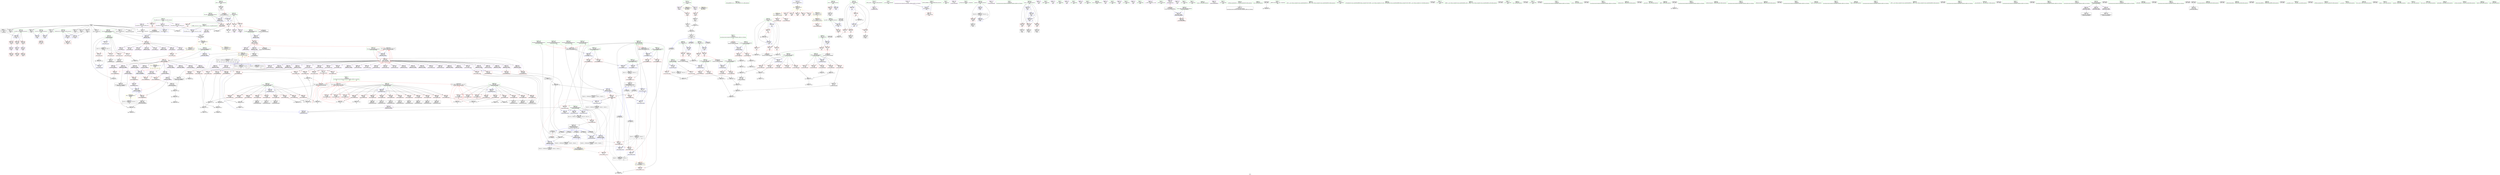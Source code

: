 digraph "SVFG" {
	label="SVFG";

	Node0x55c930f7a5a0 [shape=record,color=grey,label="{NodeID: 0\nNullPtr}"];
	Node0x55c930f7a5a0 -> Node0x55c930f9ab10[style=solid];
	Node0x55c930f7a5a0 -> Node0x55c930f9ac10[style=solid];
	Node0x55c930f7a5a0 -> Node0x55c930f9ace0[style=solid];
	Node0x55c930f7a5a0 -> Node0x55c930f9adb0[style=solid];
	Node0x55c930f7a5a0 -> Node0x55c930f9ae80[style=solid];
	Node0x55c930f7a5a0 -> Node0x55c930f9af50[style=solid];
	Node0x55c930f7a5a0 -> Node0x55c930f9b020[style=solid];
	Node0x55c930f7a5a0 -> Node0x55c930f9b0f0[style=solid];
	Node0x55c930f7a5a0 -> Node0x55c930f9b1c0[style=solid];
	Node0x55c930f7a5a0 -> Node0x55c930f9b290[style=solid];
	Node0x55c930f7a5a0 -> Node0x55c930f9f030[style=solid];
	Node0x55c930f7a5a0 -> Node0x55c930fa0720[style=solid];
	Node0x55c930f7a5a0 -> Node0x55c930fbef10[style=solid];
	Node0x55c930f7a5a0 -> Node0x55c930fbf990[style=solid];
	Node0x55c930f7a5a0 -> Node0x55c930fc0110[style=solid];
	Node0x55c930fa1aa0 [shape=record,color=blue,label="{NodeID: 443\n609\<--767\nr\<--\n_ZN6solver6searchEiii\n}"];
	Node0x55c930fa1aa0 -> Node0x55c930fa92a0[style=dashed];
	Node0x55c930fa1aa0 -> Node0x55c930fd7630[style=dashed];
	Node0x55c930fa4f30 [shape=record,color=red,label="{NodeID: 277\n159\<--113\n\<--t\n_Z12print_statusiiddi\n}"];
	Node0x55c930fa4f30 -> Node0x55c930fbb790[style=solid];
	Node0x55c930f95350 [shape=record,color=green,label="{NodeID: 111\n708\<--709\n_ZSt3maxIiERKT_S2_S2_\<--_ZSt3maxIiERKT_S2_S2__field_insensitive\n}"];
	Node0x55c9310154a0 [shape=record,color=black,label="{NodeID: 886\n598 = PHI(128, 128, 683, 729, 750, 763, )\n3rd arg _ZN6solver6searchEiii }"];
	Node0x55c9310154a0 -> Node0x55c930fa10e0[style=solid];
	Node0x55c930f9ed30 [shape=record,color=blue,label="{NodeID: 388\n12\<--13\n_ZZ12print_statusiiddiE1L\<--\nGlob }"];
	Node0x55c930f9ed30 -> Node0x55c930fe8630[style=dashed];
	Node0x55c930f9a240 [shape=record,color=purple,label="{NodeID: 222\n655\<--623\narrayidx10\<--this1\n_ZN6solver6searchEiii\n}"];
	Node0x55c930f9a240 -> Node0x55c930fa9510[style=solid];
	Node0x55c930f965a0 [shape=record,color=green,label="{NodeID: 56\n187\<--188\nretval\<--retval_field_insensitive\nmain\n}"];
	Node0x55c930f965a0 -> Node0x55c930fa5000[style=solid];
	Node0x55c930f965a0 -> Node0x55c930f9f610[style=solid];
	Node0x55c930fbf090 [shape=record,color=grey,label="{NodeID: 665\n225 = cmp(223, 224, )\n}"];
	Node0x55c930fa7cb0 [shape=record,color=red,label="{NodeID: 333\n677\<--603\n\<--k.addr\n_ZN6solver6searchEiii\n|{<s0>47}}"];
	Node0x55c930fa7cb0:s0 -> Node0x55c931014fa0[style=solid,color=red];
	Node0x55c930f9d4e0 [shape=record,color=purple,label="{NodeID: 167\n54\<--4\n\<--_ZStL8__ioinit\n__cxx_global_var_init\n}"];
	Node0x55c930ddaab0 [shape=record,color=green,label="{NodeID: 1\n7\<--1\n__dso_handle\<--dummyObj\nGlob }"];
	Node0x55c930fa1b70 [shape=record,color=blue,label="{NodeID: 444\n779\<--769\narrayidx74\<--\n_ZN6solver6searchEiii\n}"];
	Node0x55c930fa1b70 -> Node0x55c930fd7040[style=dashed];
	Node0x55c930fa5000 [shape=record,color=red,label="{NodeID: 278\n403\<--187\n\<--retval\nmain\n}"];
	Node0x55c930fa5000 -> Node0x55c930f9bef0[style=solid];
	Node0x55c930f95420 [shape=record,color=green,label="{NodeID: 112\n797\<--798\nretval\<--retval_field_insensitive\n_ZSt3maxIiERKT_S2_S2_\n}"];
	Node0x55c930f95420 -> Node0x55c930faa2e0[style=solid];
	Node0x55c930f95420 -> Node0x55c930fa1eb0[style=solid];
	Node0x55c930f95420 -> Node0x55c930fa1f80[style=solid];
	Node0x55c931015720 [shape=record,color=black,label="{NodeID: 887\n432 = PHI(333, )\n0th arg _ZN6solverC2Ev }"];
	Node0x55c931015720 -> Node0x55c930fa0650[style=solid];
	Node0x55c930fd6d30 [shape=record,color=black,label="{NodeID: 721\nMR_91V_3 = PHI(MR_91V_4, MR_91V_2, )\npts\{798 \}\n}"];
	Node0x55c930fd6d30 -> Node0x55c930faa2e0[style=dashed];
	Node0x55c930f9ee30 [shape=record,color=blue,label="{NodeID: 389\n823\<--44\nllvm.global_ctors_0\<--\nGlob }"];
	Node0x55c930f9a310 [shape=record,color=purple,label="{NodeID: 223\n660\<--623\nmem13\<--this1\n_ZN6solver6searchEiii\n}"];
	Node0x55c930f96670 [shape=record,color=green,label="{NodeID: 57\n189\<--190\nargc.addr\<--argc.addr_field_insensitive\nmain\n}"];
	Node0x55c930f96670 -> Node0x55c930fa50d0[style=solid];
	Node0x55c930f96670 -> Node0x55c930f9f6e0[style=solid];
	Node0x55c930fbf210 [shape=record,color=grey,label="{NodeID: 666\n695 = cmp(694, 128, )\n}"];
	Node0x55c930fa7d80 [shape=record,color=red,label="{NodeID: 334\n686\<--603\n\<--k.addr\n_ZN6solver6searchEiii\n}"];
	Node0x55c930fa7d80 -> Node0x55c930f9cd90[style=solid];
	Node0x55c930f9d5b0 [shape=record,color=purple,label="{NodeID: 168\n9\<--8\n\<--.str\nCan only get source location for instruction, argument, global var or function.}"];
	Node0x55c930f9d5b0 -> Node0x55c930f9ec60[style=solid];
	Node0x55c930f91df0 [shape=record,color=green,label="{NodeID: 2\n8\<--1\n.str\<--dummyObj\nGlob }"];
	Node0x55c930fa1c40 [shape=record,color=blue,label="{NodeID: 445\n599\<--769\nretval\<--\n_ZN6solver6searchEiii\n}"];
	Node0x55c930fa1c40 -> Node0x55c930fd7130[style=dashed];
	Node0x55c930fa50d0 [shape=record,color=red,label="{NodeID: 279\n224\<--189\n\<--argc.addr\nmain\n}"];
	Node0x55c930fa50d0 -> Node0x55c930fbf090[style=solid];
	Node0x55c930f954f0 [shape=record,color=green,label="{NodeID: 113\n799\<--800\n__a.addr\<--__a.addr_field_insensitive\n_ZSt3maxIiERKT_S2_S2_\n}"];
	Node0x55c930f954f0 -> Node0x55c930faa3b0[style=solid];
	Node0x55c930f954f0 -> Node0x55c930faa480[style=solid];
	Node0x55c930f954f0 -> Node0x55c930fa1d10[style=solid];
	Node0x55c931015830 [shape=record,color=black,label="{NodeID: 888\n795 = PHI(609, 609, 609, 609, )\n0th arg _ZSt3maxIiERKT_S2_S2_ }"];
	Node0x55c931015830 -> Node0x55c930fa1d10[style=solid];
	Node0x55c930f9ef30 [shape=record,color=blue,label="{NodeID: 390\n824\<--45\nllvm.global_ctors_1\<--_GLOBAL__sub_I_iwi_1_0.cpp\nGlob }"];
	Node0x55c930f9a3e0 [shape=record,color=purple,label="{NodeID: 224\n663\<--623\narrayidx15\<--this1\n_ZN6solver6searchEiii\n}"];
	Node0x55c930f96740 [shape=record,color=green,label="{NodeID: 58\n191\<--192\nargv.addr\<--argv.addr_field_insensitive\nmain\n}"];
	Node0x55c930f96740 -> Node0x55c930fa51a0[style=solid];
	Node0x55c930f96740 -> Node0x55c930fa5270[style=solid];
	Node0x55c930f96740 -> Node0x55c930fa5340[style=solid];
	Node0x55c930f96740 -> Node0x55c930f9f7b0[style=solid];
	Node0x55c930fbf390 [shape=record,color=grey,label="{NodeID: 667\n586 = cmp(585, 561, )\n}"];
	Node0x55c930fa7e50 [shape=record,color=red,label="{NodeID: 335\n698\<--603\n\<--k.addr\n_ZN6solver6searchEiii\n}"];
	Node0x55c930fa7e50 -> Node0x55c930f9ce60[style=solid];
	Node0x55c930f9d6b0 [shape=record,color=purple,label="{NodeID: 169\n143\<--15\n\<--.str.1\n_Z12print_statusiiddi\n}"];
	Node0x55c930f91e80 [shape=record,color=green,label="{NodeID: 3\n12\<--1\n_ZZ12print_statusiiddiE1L\<--dummyObj\nGlob }"];
	Node0x55c930fa1d10 [shape=record,color=blue,label="{NodeID: 446\n799\<--795\n__a.addr\<--__a\n_ZSt3maxIiERKT_S2_S2_\n}"];
	Node0x55c930fa1d10 -> Node0x55c930faa3b0[style=dashed];
	Node0x55c930fa1d10 -> Node0x55c930faa480[style=dashed];
	Node0x55c930fa51a0 [shape=record,color=red,label="{NodeID: 280\n227\<--191\n\<--argv.addr\nmain\n}"];
	Node0x55c930fa51a0 -> Node0x55c930fa3600[style=solid];
	Node0x55c930f955c0 [shape=record,color=green,label="{NodeID: 114\n801\<--802\n__b.addr\<--__b.addr_field_insensitive\n_ZSt3maxIiERKT_S2_S2_\n}"];
	Node0x55c930f955c0 -> Node0x55c930faa550[style=solid];
	Node0x55c930f955c0 -> Node0x55c930f9e9f0[style=solid];
	Node0x55c930f955c0 -> Node0x55c930fa1de0[style=solid];
	Node0x55c931015a00 [shape=record,color=black,label="{NodeID: 889\n796 = PHI(611, 613, 615, 617, )\n1st arg _ZSt3maxIiERKT_S2_S2_ }"];
	Node0x55c931015a00 -> Node0x55c930fa1de0[style=solid];
	Node0x55c930f9f030 [shape=record,color=blue, style = dotted,label="{NodeID: 391\n825\<--3\nllvm.global_ctors_2\<--dummyVal\nGlob }"];
	Node0x55c930f9a4b0 [shape=record,color=purple,label="{NodeID: 225\n666\<--623\narrayidx17\<--this1\n_ZN6solver6searchEiii\n}"];
	Node0x55c930f96810 [shape=record,color=green,label="{NodeID: 59\n193\<--194\nparallel\<--parallel_field_insensitive\nmain\n}"];
	Node0x55c930f96810 -> Node0x55c930fa5410[style=solid];
	Node0x55c930f96810 -> Node0x55c930f9f880[style=solid];
	Node0x55c930f96810 -> Node0x55c930f9fbc0[style=solid];
	Node0x55c930fbf510 [shape=record,color=grey,label="{NodeID: 668\n723 = cmp(722, 128, )\n}"];
	Node0x55c930fa7f20 [shape=record,color=red,label="{NodeID: 336\n714\<--603\n\<--k.addr\n_ZN6solver6searchEiii\n}"];
	Node0x55c930fa7f20 -> Node0x55c930f9cf30[style=solid];
	Node0x55c930f9d780 [shape=record,color=purple,label="{NodeID: 170\n173\<--17\n\<--.str.2\n_Z12print_statusiiddi\n}"];
	Node0x55c930f91f10 [shape=record,color=green,label="{NodeID: 4\n13\<--1\n\<--dummyObj\nCan only get source location for instruction, argument, global var or function.}"];
	Node0x55c930fa1de0 [shape=record,color=blue,label="{NodeID: 447\n801\<--796\n__b.addr\<--__b\n_ZSt3maxIiERKT_S2_S2_\n}"];
	Node0x55c930fa1de0 -> Node0x55c930faa550[style=dashed];
	Node0x55c930fa1de0 -> Node0x55c930f9e9f0[style=dashed];
	Node0x55c930fa5270 [shape=record,color=red,label="{NodeID: 281\n242\<--191\n\<--argv.addr\nmain\n}"];
	Node0x55c930fa5270 -> Node0x55c930fa36d0[style=solid];
	Node0x55c930f9aa40 [shape=record,color=green,label="{NodeID: 115\n45\<--819\n_GLOBAL__sub_I_iwi_1_0.cpp\<--_GLOBAL__sub_I_iwi_1_0.cpp_field_insensitive\n}"];
	Node0x55c930f9aa40 -> Node0x55c930f9ef30[style=solid];
	Node0x55c931015bd0 [shape=record,color=black,label="{NodeID: 890\n487 = PHI(364, )\n0th arg _ZN6solver5solveEv }"];
	Node0x55c931015bd0 -> Node0x55c930fa0a60[style=solid];
	Node0x55c930f9f130 [shape=record,color=blue,label="{NodeID: 392\n103\<--98\nc.addr\<--c\n_Z12print_statusiiddi\n}"];
	Node0x55c930f9f130 -> Node0x55c930fa4160[style=dashed];
	Node0x55c930f9f130 -> Node0x55c930fa4230[style=dashed];
	Node0x55c930f9f130 -> Node0x55c930fa4300[style=dashed];
	Node0x55c930f9f130 -> Node0x55c930fa43d0[style=dashed];
	Node0x55c930f9f130 -> Node0x55c930fa44a0[style=dashed];
	Node0x55c930f9a580 [shape=record,color=purple,label="{NodeID: 226\n669\<--623\narrayidx19\<--this1\n_ZN6solver6searchEiii\n}"];
	Node0x55c930f9a580 -> Node0x55c930fa95e0[style=solid];
	Node0x55c930f968e0 [shape=record,color=green,label="{NodeID: 60\n195\<--196\nstatus\<--status_field_insensitive\nmain\n}"];
	Node0x55c930f968e0 -> Node0x55c930fa54e0[style=solid];
	Node0x55c930f968e0 -> Node0x55c930fa55b0[style=solid];
	Node0x55c930f968e0 -> Node0x55c930fa5680[style=solid];
	Node0x55c930f968e0 -> Node0x55c930f9f950[style=solid];
	Node0x55c930f968e0 -> Node0x55c930f9faf0[style=solid];
	Node0x55c930f968e0 -> Node0x55c930f9fc90[style=solid];
	Node0x55c930fbf690 [shape=record,color=grey,label="{NodeID: 669\n121 = cmp(120, 13, )\n}"];
	Node0x55c930fa7ff0 [shape=record,color=red,label="{NodeID: 337\n725\<--603\n\<--k.addr\n_ZN6solver6searchEiii\n}"];
	Node0x55c930fa7ff0 -> Node0x55c930fbc990[style=solid];
	Node0x55c930f9d850 [shape=record,color=purple,label="{NodeID: 171\n232\<--19\n\<--.str.3\nmain\n}"];
	Node0x55c930f91fa0 [shape=record,color=green,label="{NodeID: 5\n14\<--1\nstderr\<--dummyObj\nGlob }"];
	Node0x55c930fa1eb0 [shape=record,color=blue,label="{NodeID: 448\n797\<--811\nretval\<--\n_ZSt3maxIiERKT_S2_S2_\n}"];
	Node0x55c930fa1eb0 -> Node0x55c930fd6d30[style=dashed];
	Node0x55c930fa5340 [shape=record,color=red,label="{NodeID: 282\n254\<--191\n\<--argv.addr\nmain\n}"];
	Node0x55c930fa5340 -> Node0x55c930f9e5e0[style=solid];
	Node0x55c930f9ab10 [shape=record,color=black,label="{NodeID: 116\n2\<--3\ndummyVal\<--dummyVal\n}"];
	Node0x55c931015ce0 [shape=record,color=black,label="{NodeID: 891\n448 = PHI(360, )\n0th arg _ZN6solver5inputEv }"];
	Node0x55c931015ce0 -> Node0x55c930fa07f0[style=solid];
	Node0x55c930f9f200 [shape=record,color=blue,label="{NodeID: 393\n105\<--99\nC.addr\<--C\n_Z12print_statusiiddi\n}"];
	Node0x55c930f9f200 -> Node0x55c930fa4570[style=dashed];
	Node0x55c930f9f200 -> Node0x55c930fa4640[style=dashed];
	Node0x55c930f9f200 -> Node0x55c930fa4710[style=dashed];
	Node0x55c930f9f200 -> Node0x55c930fa47e0[style=dashed];
	Node0x55c930f9f200 -> Node0x55c930fa48b0[style=dashed];
	Node0x55c930f9a650 [shape=record,color=purple,label="{NodeID: 227\n681\<--623\nP\<--this1\n_ZN6solver6searchEiii\n}"];
	Node0x55c930f9a650 -> Node0x55c930fa96b0[style=solid];
	Node0x55c930f969b0 [shape=record,color=green,label="{NodeID: 61\n197\<--198\ni\<--i_field_insensitive\nmain\n}"];
	Node0x55c930f969b0 -> Node0x55c930fa5750[style=solid];
	Node0x55c930f969b0 -> Node0x55c930fa5820[style=solid];
	Node0x55c930f969b0 -> Node0x55c930fa58f0[style=solid];
	Node0x55c930f969b0 -> Node0x55c930fa59c0[style=solid];
	Node0x55c930f969b0 -> Node0x55c930f9fa20[style=solid];
	Node0x55c930f969b0 -> Node0x55c930f9fd60[style=solid];
	Node0x55c930fbf810 [shape=record,color=grey,label="{NodeID: 670\n468 = cmp(465, 467, )\n}"];
	Node0x55c930fa80c0 [shape=record,color=red,label="{NodeID: 338\n732\<--603\n\<--k.addr\n_ZN6solver6searchEiii\n}"];
	Node0x55c930fa80c0 -> Node0x55c930f9d000[style=solid];
	Node0x55c930f9d920 [shape=record,color=purple,label="{NodeID: 172\n247\<--21\n\<--.str.4\nmain\n}"];
	Node0x55c930f927e0 [shape=record,color=green,label="{NodeID: 6\n15\<--1\n.str.1\<--dummyObj\nGlob }"];
	Node0x55c930fa1f80 [shape=record,color=blue,label="{NodeID: 449\n797\<--814\nretval\<--\n_ZSt3maxIiERKT_S2_S2_\n}"];
	Node0x55c930fa1f80 -> Node0x55c930fd6d30[style=dashed];
	Node0x55c930fa5410 [shape=record,color=red,label="{NodeID: 283\n297\<--193\n\<--parallel\nmain\n}"];
	Node0x55c930fa5410 -> Node0x55c930f9bae0[style=solid];
	Node0x55c930f9ac10 [shape=record,color=black,label="{NodeID: 117\n186\<--3\nargv\<--dummyVal\nmain\n1st arg main }"];
	Node0x55c930f9ac10 -> Node0x55c930f9f7b0[style=solid];
	Node0x55c931015df0 [shape=record,color=black,label="{NodeID: 892\n98 = PHI(322, )\n0th arg _Z12print_statusiiddi }"];
	Node0x55c931015df0 -> Node0x55c930f9f130[style=solid];
	Node0x55c930f9f2d0 [shape=record,color=blue,label="{NodeID: 394\n107\<--100\nt0.addr\<--t0\n_Z12print_statusiiddi\n}"];
	Node0x55c930f9f2d0 -> Node0x55c930fa4980[style=dashed];
	Node0x55c930f9f2d0 -> Node0x55c930fa4a50[style=dashed];
	Node0x55c930f9a720 [shape=record,color=purple,label="{NodeID: 228\n685\<--623\nH26\<--this1\n_ZN6solver6searchEiii\n}"];
	Node0x55c930f96a80 [shape=record,color=green,label="{NodeID: 62\n199\<--200\nt0\<--t0_field_insensitive\nmain\n}"];
	Node0x55c930f96a80 -> Node0x55c930fa5a90[style=solid];
	Node0x55c930f96a80 -> Node0x55c930fa5b60[style=solid];
	Node0x55c930f96a80 -> Node0x55c930f9fe30[style=solid];
	Node0x55c930fbf990 [shape=record,color=grey,label="{NodeID: 671\n339 = cmp(338, 3, )\n}"];
	Node0x55c930fa8190 [shape=record,color=red,label="{NodeID: 339\n742\<--603\n\<--k.addr\n_ZN6solver6searchEiii\n|{<s0>51}}"];
	Node0x55c930fa8190:s0 -> Node0x55c931014fa0[style=solid,color=red];
	Node0x55c930f9d9f0 [shape=record,color=purple,label="{NodeID: 173\n257\<--23\n\<--.str.5\nmain\n}"];
	Node0x55c930f92870 [shape=record,color=green,label="{NodeID: 7\n17\<--1\n.str.2\<--dummyObj\nGlob }"];
	Node0x55c930fa54e0 [shape=record,color=red,label="{NodeID: 284\n274\<--195\n\<--status\nmain\n}"];
	Node0x55c930fa54e0 -> Node0x55c930f9ba10[style=solid];
	Node0x55c930f9ace0 [shape=record,color=black,label="{NodeID: 118\n307\<--3\n\<--dummyVal\nmain\n}"];
	Node0x55c931015f00 [shape=record,color=black,label="{NodeID: 893\n99 = PHI(323, )\n1st arg _Z12print_statusiiddi }"];
	Node0x55c931015f00 -> Node0x55c930f9f200[style=solid];
	Node0x55c930f9f3a0 [shape=record,color=blue,label="{NodeID: 395\n109\<--101\nt1.addr\<--t1\n_Z12print_statusiiddi\n}"];
	Node0x55c930f9f3a0 -> Node0x55c930fa4b20[style=dashed];
	Node0x55c930f9f3a0 -> Node0x55c930fa4bf0[style=dashed];
	Node0x55c930f9a7f0 [shape=record,color=purple,label="{NodeID: 229\n688\<--623\narrayidx28\<--this1\n_ZN6solver6searchEiii\n}"];
	Node0x55c930f9a7f0 -> Node0x55c930fa9780[style=solid];
	Node0x55c930f96b50 [shape=record,color=green,label="{NodeID: 63\n201\<--202\nt1\<--t1_field_insensitive\nmain\n}"];
	Node0x55c930f96b50 -> Node0x55c930fa5c30[style=solid];
	Node0x55c930f96b50 -> Node0x55c930fa5d00[style=solid];
	Node0x55c930f96b50 -> Node0x55c930f9ff00[style=solid];
	Node0x55c930fbfb10 [shape=record,color=grey,label="{NodeID: 672\n138 = cmp(137, 128, )\n}"];
	Node0x55c930fa8260 [shape=record,color=red,label="{NodeID: 340\n757\<--603\n\<--k.addr\n_ZN6solver6searchEiii\n|{<s0>53}}"];
	Node0x55c930fa8260:s0 -> Node0x55c931014fa0[style=solid,color=red];
	Node0x55c930f9dac0 [shape=record,color=purple,label="{NodeID: 174\n281\<--25\n\<--.str.6\nmain\n}"];
	Node0x55c930f92900 [shape=record,color=green,label="{NodeID: 8\n19\<--1\n.str.3\<--dummyObj\nGlob }"];
	Node0x55c930fa55b0 [shape=record,color=red,label="{NodeID: 285\n300\<--195\n\<--status\nmain\n}"];
	Node0x55c930fa55b0 -> Node0x55c930f9bbb0[style=solid];
	Node0x55c930f9adb0 [shape=record,color=black,label="{NodeID: 119\n308\<--3\n\<--dummyVal\nmain\n}"];
	Node0x55c930f9adb0 -> Node0x55c930fa00a0[style=solid];
	Node0x55c931016010 [shape=record,color=black,label="{NodeID: 894\n100 = PHI(324, )\n2nd arg _Z12print_statusiiddi }"];
	Node0x55c931016010 -> Node0x55c930f9f2d0[style=solid];
	Node0x55c930fe5a40 [shape=record,color=yellow,style=double,label="{NodeID: 728\n49V_1 = ENCHI(MR_49V_0)\npts\{329 \}\nFun[_ZN6solver6searchEiii]|{|<s7>46|<s8>47}}"];
	Node0x55c930fe5a40 -> Node0x55c930fa9370[style=dashed];
	Node0x55c930fe5a40 -> Node0x55c930fa9440[style=dashed];
	Node0x55c930fe5a40 -> Node0x55c930fa9510[style=dashed];
	Node0x55c930fe5a40 -> Node0x55c930fa95e0[style=dashed];
	Node0x55c930fe5a40 -> Node0x55c930fa96b0[style=dashed];
	Node0x55c930fe5a40 -> Node0x55c930fd7040[style=dashed];
	Node0x55c930fe5a40 -> Node0x55c930fde430[style=dashed];
	Node0x55c930fe5a40:s7 -> Node0x55c930fe5a40[style=dashed,color=red];
	Node0x55c930fe5a40:s8 -> Node0x55c930fe5a40[style=dashed,color=red];
	Node0x55c930f9f470 [shape=record,color=blue,label="{NodeID: 396\n111\<--102\nnth.addr\<--nth\n_Z12print_statusiiddi\n}"];
	Node0x55c930f9f470 -> Node0x55c930fa4cc0[style=dashed];
	Node0x55c930f9f470 -> Node0x55c930fa4d90[style=dashed];
	Node0x55c930f9a8c0 [shape=record,color=purple,label="{NodeID: 230\n692\<--623\nP30\<--this1\n_ZN6solver6searchEiii\n}"];
	Node0x55c930f9a8c0 -> Node0x55c930fa9850[style=solid];
	Node0x55c930f96c20 [shape=record,color=green,label="{NodeID: 64\n203\<--204\ntmp\<--tmp_field_insensitive\nmain\n}"];
	Node0x55c930ff1a80 [shape=record,color=yellow,style=double,label="{NodeID: 839\n49V_5 = CSCHI(MR_49V_4)\npts\{329 \}\nCS[]|{<s0>25|<s1>26}}"];
	Node0x55c930ff1a80:s0 -> Node0x55c930fe7880[style=dashed,color=red];
	Node0x55c930ff1a80:s1 -> Node0x55c930fe75b0[style=dashed,color=red];
	Node0x55c930fbfc90 [shape=record,color=grey,label="{NodeID: 673\n627 = cmp(624, 626, )\n}"];
	Node0x55c930fa8330 [shape=record,color=red,label="{NodeID: 341\n771\<--603\n\<--k.addr\n_ZN6solver6searchEiii\n}"];
	Node0x55c930fa8330 -> Node0x55c930f9d0d0[style=solid];
	Node0x55c930f9db90 [shape=record,color=purple,label="{NodeID: 175\n304\<--28\n\<--.str.7\nmain\n}"];
	Node0x55c930f92990 [shape=record,color=green,label="{NodeID: 9\n21\<--1\n.str.4\<--dummyObj\nGlob }"];
	Node0x55c930fa5680 [shape=record,color=red,label="{NodeID: 286\n319\<--195\n\<--status\nmain\n}"];
	Node0x55c930fa5680 -> Node0x55c930f9bc80[style=solid];
	Node0x55c930f9ae80 [shape=record,color=black,label="{NodeID: 120\n310\<--3\n\<--dummyVal\nmain\n}"];
	Node0x55c930f9ae80 -> Node0x55c930fa0170[style=solid];
	Node0x55c931016120 [shape=record,color=black,label="{NodeID: 895\n101 = PHI(325, )\n3rd arg _Z12print_statusiiddi }"];
	Node0x55c931016120 -> Node0x55c930f9f3a0[style=solid];
	Node0x55c930f9f540 [shape=record,color=blue,label="{NodeID: 397\n113\<--148\nt\<--call7\n_Z12print_statusiiddi\n}"];
	Node0x55c930f9f540 -> Node0x55c930fa4e60[style=dashed];
	Node0x55c930f9f540 -> Node0x55c930fa4f30[style=dashed];
	Node0x55c930f9f540 -> Node0x55c930fe0c30[style=dashed];
	Node0x55c930fa2a10 [shape=record,color=purple,label="{NodeID: 231\n697\<--623\nG\<--this1\n_ZN6solver6searchEiii\n}"];
	Node0x55c930f96cf0 [shape=record,color=green,label="{NodeID: 65\n205\<--206\nexn.slot\<--exn.slot_field_insensitive\nmain\n}"];
	Node0x55c930f96cf0 -> Node0x55c930fa5dd0[style=solid];
	Node0x55c930f96cf0 -> Node0x55c930fa00a0[style=solid];
	Node0x55c930f96cf0 -> Node0x55c930fa03e0[style=solid];
	Node0x55c930fbfe10 [shape=record,color=grey,label="{NodeID: 674\n317 = cmp(315, 316, )\n}"];
	Node0x55c930fa8400 [shape=record,color=red,label="{NodeID: 342\n642\<--605\n\<--p.addr\n_ZN6solver6searchEiii\n|{<s0>46}}"];
	Node0x55c930fa8400:s0 -> Node0x55c931015220[style=solid,color=red];
	Node0x55c930f9dc60 [shape=record,color=purple,label="{NodeID: 176\n342\<--30\n\<--.str.8\nmain\n}"];
	Node0x55c930f92a20 [shape=record,color=green,label="{NodeID: 10\n23\<--1\n.str.5\<--dummyObj\nGlob }"];
	Node0x55c930fa5750 [shape=record,color=red,label="{NodeID: 287\n223\<--197\n\<--i\nmain\n}"];
	Node0x55c930fa5750 -> Node0x55c930fbf090[style=solid];
	Node0x55c930f9af50 [shape=record,color=black,label="{NodeID: 121\n350\<--3\n\<--dummyVal\nmain\n}"];
	Node0x55c931016230 [shape=record,color=black,label="{NodeID: 896\n102 = PHI(134, )\n4th arg _Z12print_statusiiddi }"];
	Node0x55c931016230 -> Node0x55c930f9f470[style=solid];
	Node0x55c930f9f610 [shape=record,color=blue,label="{NodeID: 398\n187\<--128\nretval\<--\nmain\n}"];
	Node0x55c930fa2aa0 [shape=record,color=purple,label="{NodeID: 232\n700\<--623\narrayidx34\<--this1\n_ZN6solver6searchEiii\n}"];
	Node0x55c930fa2aa0 -> Node0x55c930fa9920[style=solid];
	Node0x55c930f96dc0 [shape=record,color=green,label="{NodeID: 66\n207\<--208\nehselector.slot\<--ehselector.slot_field_insensitive\nmain\n}"];
	Node0x55c930f96dc0 -> Node0x55c930fa5ea0[style=solid];
	Node0x55c930f96dc0 -> Node0x55c930fa0170[style=solid];
	Node0x55c930f96dc0 -> Node0x55c930fa04b0[style=solid];
	Node0x55c930ff1d40 [shape=record,color=yellow,style=double,label="{NodeID: 841\n49V_2 = CSCHI(MR_49V_1)\npts\{329 \}\nCS[]|{<s0>40|<s1>40|<s2>40|<s3>40|<s4>40|<s5>40}}"];
	Node0x55c930ff1d40:s0 -> Node0x55c930fa72f0[style=dashed,color=red];
	Node0x55c930ff1d40:s1 -> Node0x55c930fa73c0[style=dashed,color=red];
	Node0x55c930ff1d40:s2 -> Node0x55c930fa7490[style=dashed,color=red];
	Node0x55c930ff1d40:s3 -> Node0x55c930fa7560[style=dashed,color=red];
	Node0x55c930ff1d40:s4 -> Node0x55c930fa0cd0[style=dashed,color=red];
	Node0x55c930ff1d40:s5 -> Node0x55c930fa0da0[style=dashed,color=red];
	Node0x55c930fbff90 [shape=record,color=grey,label="{NodeID: 675\n638 = cmp(637, 128, )\n}"];
	Node0x55c930fa84d0 [shape=record,color=red,label="{NodeID: 343\n650\<--605\n\<--p.addr\n_ZN6solver6searchEiii\n}"];
	Node0x55c930fa84d0 -> Node0x55c930f9c980[style=solid];
	Node0x55c930f9dd30 [shape=record,color=purple,label="{NodeID: 177\n343\<--32\n\<--.str.9\nmain\n}"];
	Node0x55c930f92ab0 [shape=record,color=green,label="{NodeID: 11\n25\<--1\n.str.6\<--dummyObj\nGlob }"];
	Node0x55c930fa5820 [shape=record,color=red,label="{NodeID: 288\n228\<--197\n\<--i\nmain\n}"];
	Node0x55c930fa5820 -> Node0x55c930f9b870[style=solid];
	Node0x55c930f9b020 [shape=record,color=black,label="{NodeID: 122\n351\<--3\n\<--dummyVal\nmain\n}"];
	Node0x55c930f9b020 -> Node0x55c930fa03e0[style=solid];
	Node0x55c931016340 [shape=record,color=black,label="{NodeID: 897\n526 = PHI(491, )\n0th arg _ZN6solver6printfEPKcz }"];
	Node0x55c931016340 -> Node0x55c930fa0b30[style=solid];
	Node0x55c930f9f6e0 [shape=record,color=blue,label="{NodeID: 399\n189\<--185\nargc.addr\<--argc\nmain\n}"];
	Node0x55c930f9f6e0 -> Node0x55c930fa50d0[style=dashed];
	Node0x55c930fa2b70 [shape=record,color=purple,label="{NodeID: 233\n713\<--623\nH38\<--this1\n_ZN6solver6searchEiii\n}"];
	Node0x55c930f96e90 [shape=record,color=green,label="{NodeID: 67\n209\<--210\nC\<--C_field_insensitive\nmain\n}"];
	Node0x55c930f96e90 -> Node0x55c930fa5f70[style=solid];
	Node0x55c930f96e90 -> Node0x55c930fa6040[style=solid];
	Node0x55c930f96e90 -> Node0x55c930f9ffd0[style=solid];
	Node0x55c930ff1ea0 [shape=record,color=yellow,style=double,label="{NodeID: 842\n49V_3 = CSCHI(MR_49V_2)\npts\{329 \}\nCS[]|{<s0>26}}"];
	Node0x55c930ff1ea0:s0 -> Node0x55c930fdfd30[style=dashed,color=blue];
	Node0x55c930fc0110 [shape=record,color=grey,label="{NodeID: 676\n539 = cmp(538, 3, )\n}"];
	Node0x55c930fa85a0 [shape=record,color=red,label="{NodeID: 344\n664\<--605\n\<--p.addr\n_ZN6solver6searchEiii\n}"];
	Node0x55c930fa85a0 -> Node0x55c930f9cbf0[style=solid];
	Node0x55c930f9de00 [shape=record,color=purple,label="{NodeID: 178\n344\<--34\n\<--__PRETTY_FUNCTION__.main\nmain\n}"];
	Node0x55c930f92b40 [shape=record,color=green,label="{NodeID: 12\n27\<--1\n_ZSt3cin\<--dummyObj\nGlob }"];
	Node0x55c930fa58f0 [shape=record,color=red,label="{NodeID: 289\n243\<--197\n\<--i\nmain\n}"];
	Node0x55c930fa58f0 -> Node0x55c930f9b940[style=solid];
	Node0x55c930f9b0f0 [shape=record,color=black,label="{NodeID: 123\n353\<--3\n\<--dummyVal\nmain\n}"];
	Node0x55c930f9b0f0 -> Node0x55c930fa04b0[style=solid];
	Node0x55c931016450 [shape=record,color=black,label="{NodeID: 898\n527 = PHI(504, )\n1st arg _ZN6solver6printfEPKcz }"];
	Node0x55c931016450 -> Node0x55c930fa0c00[style=solid];
	Node0x55c930f9f7b0 [shape=record,color=blue,label="{NodeID: 400\n191\<--186\nargv.addr\<--argv\nmain\n}"];
	Node0x55c930f9f7b0 -> Node0x55c930fa51a0[style=dashed];
	Node0x55c930f9f7b0 -> Node0x55c930fa5270[style=dashed];
	Node0x55c930f9f7b0 -> Node0x55c930fa5340[style=dashed];
	Node0x55c930fa2c40 [shape=record,color=purple,label="{NodeID: 234\n716\<--623\narrayidx40\<--this1\n_ZN6solver6searchEiii\n}"];
	Node0x55c930fa2c40 -> Node0x55c930fa9ac0[style=solid];
	Node0x55c930f96f60 [shape=record,color=green,label="{NodeID: 68\n211\<--212\nc\<--c_field_insensitive\nmain\n}"];
	Node0x55c930f96f60 -> Node0x55c930fa6110[style=solid];
	Node0x55c930f96f60 -> Node0x55c930fa61e0[style=solid];
	Node0x55c930f96f60 -> Node0x55c930fa62b0[style=solid];
	Node0x55c930f96f60 -> Node0x55c930fa6380[style=solid];
	Node0x55c930f96f60 -> Node0x55c930fa0240[style=solid];
	Node0x55c930f96f60 -> Node0x55c930fa0580[style=solid];
	Node0x55c930fc0290 [shape=record,color=grey,label="{NodeID: 677\n657 = cmp(656, 658, )\n}"];
	Node0x55c930fa8670 [shape=record,color=red,label="{NodeID: 345\n674\<--605\n\<--p.addr\n_ZN6solver6searchEiii\n}"];
	Node0x55c930fa8670 -> Node0x55c930fc0590[style=solid];
	Node0x55c930f9ded0 [shape=record,color=purple,label="{NodeID: 179\n394\<--37\n\<--.str.10\nmain\n}"];
	Node0x55c930f92bd0 [shape=record,color=green,label="{NodeID: 13\n28\<--1\n.str.7\<--dummyObj\nGlob }"];
	Node0x55c930c883c0 [shape=record,color=black,label="{NodeID: 622\n704 = PHI(701, 128, )\n}"];
	Node0x55c930c883c0 -> Node0x55c930fbc210[style=solid];
	Node0x55c930fa59c0 [shape=record,color=red,label="{NodeID: 290\n265\<--197\n\<--i\nmain\n}"];
	Node0x55c930fa59c0 -> Node0x55c930fbdd10[style=solid];
	Node0x55c930f9b1c0 [shape=record,color=black,label="{NodeID: 124\n407\<--3\nlpad.val\<--dummyVal\nmain\n}"];
	Node0x55c931016560 [shape=record,color=black,label="{NodeID: 899\n525 = PHI(501, )\n}"];
	Node0x55c930f9f880 [shape=record,color=blue,label="{NodeID: 401\n193\<--219\nparallel\<--\nmain\n}"];
	Node0x55c930f9f880 -> Node0x55c930fe1b30[style=dashed];
	Node0x55c930fa2d10 [shape=record,color=purple,label="{NodeID: 235\n720\<--623\nP42\<--this1\n_ZN6solver6searchEiii\n}"];
	Node0x55c930fa2d10 -> Node0x55c930fa9b90[style=solid];
	Node0x55c930f97030 [shape=record,color=green,label="{NodeID: 69\n213\<--214\ns\<--s_field_insensitive\nmain\n}"];
	Node0x55c930f97030 -> Node0x55c930fa6450[style=solid];
	Node0x55c930f97030 -> Node0x55c930fa6520[style=solid];
	Node0x55c930f97030 -> Node0x55c930fa65f0[style=solid];
	Node0x55c930f97030 -> Node0x55c930fa66c0[style=solid];
	Node0x55c930f97030 -> Node0x55c930fa6790[style=solid];
	Node0x55c930f97030 -> Node0x55c930fa0310[style=solid];
	Node0x55c930fc0410 [shape=record,color=grey,label="{NodeID: 678\n127 = cmp(126, 128, )\n}"];
	Node0x55c930fa8740 [shape=record,color=red,label="{NodeID: 346\n678\<--605\n\<--p.addr\n_ZN6solver6searchEiii\n}"];
	Node0x55c930fa8740 -> Node0x55c930fbec10[style=solid];
	Node0x55c930f9dfa0 [shape=record,color=purple,label="{NodeID: 180\n504\<--39\n\<--.str.11\n_ZN6solver5solveEv\n|{<s0>40}}"];
	Node0x55c930f9dfa0:s0 -> Node0x55c931016450[style=solid,color=red];
	Node0x55c930f92cd0 [shape=record,color=green,label="{NodeID: 14\n30\<--1\n.str.8\<--dummyObj\nGlob }"];
	Node0x55c930fbb190 [shape=record,color=grey,label="{NodeID: 623\n562 = Binary(563, 560, )\n}"];
	Node0x55c930fa5a90 [shape=record,color=red,label="{NodeID: 291\n279\<--199\n\<--t0\nmain\n}"];
	Node0x55c930fa5a90 -> Node0x55c930fbd890[style=solid];
	Node0x55c930f9b290 [shape=record,color=black,label="{NodeID: 125\n408\<--3\nlpad.val51\<--dummyVal\nmain\n}"];
	Node0x55c931016670 [shape=record,color=black,label="{NodeID: 900\n185 = PHI()\n0th arg main }"];
	Node0x55c931016670 -> Node0x55c930f9f6e0[style=solid];
	Node0x55c930f9f950 [shape=record,color=blue,label="{NodeID: 402\n195\<--219\nstatus\<--\nmain\n}"];
	Node0x55c930f9f950 -> Node0x55c930fa54e0[style=dashed];
	Node0x55c930f9f950 -> Node0x55c930fa55b0[style=dashed];
	Node0x55c930f9f950 -> Node0x55c930fa5680[style=dashed];
	Node0x55c930f9f950 -> Node0x55c930f9faf0[style=dashed];
	Node0x55c930f9f950 -> Node0x55c930f9fc90[style=dashed];
	Node0x55c930fa2de0 [shape=record,color=purple,label="{NodeID: 236\n728\<--623\nQ\<--this1\n_ZN6solver6searchEiii\n}"];
	Node0x55c930fa2de0 -> Node0x55c930fa9c60[style=solid];
	Node0x55c930f97100 [shape=record,color=green,label="{NodeID: 70\n234\<--235\nstrcmp\<--strcmp_field_insensitive\n}"];
	Node0x55c930fc0590 [shape=record,color=grey,label="{NodeID: 679\n675 = cmp(674, 128, )\n}"];
	Node0x55c930fa8810 [shape=record,color=red,label="{NodeID: 347\n727\<--605\n\<--p.addr\n_ZN6solver6searchEiii\n|{<s0>49}}"];
	Node0x55c930fa8810:s0 -> Node0x55c931015220[style=solid,color=red];
	Node0x55c930f9e070 [shape=record,color=purple,label="{NodeID: 181\n589\<--41\n\<--.str.12\n_ZN6solver6printfEPKcz\n}"];
	Node0x55c930f92dd0 [shape=record,color=green,label="{NodeID: 15\n32\<--1\n.str.9\<--dummyObj\nGlob }"];
	Node0x55c930fbb310 [shape=record,color=grey,label="{NodeID: 624\n370 = Binary(369, 134, )\n}"];
	Node0x55c930fa5b60 [shape=record,color=red,label="{NodeID: 292\n324\<--199\n\<--t0\nmain\n|{<s0>20}}"];
	Node0x55c930fa5b60:s0 -> Node0x55c931016010[style=solid,color=red];
	Node0x55c930f9b360 [shape=record,color=black,label="{NodeID: 126\n56\<--57\n\<--_ZNSt8ios_base4InitD1Ev\nCan only get source location for instruction, argument, global var or function.}"];
	Node0x55c930f9fa20 [shape=record,color=blue,label="{NodeID: 403\n197\<--134\ni\<--\nmain\n}"];
	Node0x55c930f9fa20 -> Node0x55c930fa5750[style=dashed];
	Node0x55c930f9fa20 -> Node0x55c930fa5820[style=dashed];
	Node0x55c930f9fa20 -> Node0x55c930fa58f0[style=dashed];
	Node0x55c930f9fa20 -> Node0x55c930fa59c0[style=dashed];
	Node0x55c930f9fa20 -> Node0x55c930f9fd60[style=dashed];
	Node0x55c930fa2eb0 [shape=record,color=purple,label="{NodeID: 237\n731\<--623\nG49\<--this1\n_ZN6solver6searchEiii\n}"];
	Node0x55c930f97200 [shape=record,color=green,label="{NodeID: 71\n260\<--261\nexit\<--exit_field_insensitive\n}"];
	Node0x55c930fc0710 [shape=record,color=grey,label="{NodeID: 680\n249 = cmp(248, 128, )\n}"];
	Node0x55c930fa88e0 [shape=record,color=red,label="{NodeID: 348\n743\<--605\n\<--p.addr\n_ZN6solver6searchEiii\n|{<s0>51}}"];
	Node0x55c930fa88e0:s0 -> Node0x55c931015220[style=solid,color=red];
	Node0x55c930f9e140 [shape=record,color=purple,label="{NodeID: 182\n823\<--43\nllvm.global_ctors_0\<--llvm.global_ctors\nGlob }"];
	Node0x55c930f9e140 -> Node0x55c930f9ee30[style=solid];
	Node0x55c930f92ed0 [shape=record,color=green,label="{NodeID: 16\n34\<--1\n__PRETTY_FUNCTION__.main\<--dummyObj\nGlob }"];
	Node0x55c930fbb490 [shape=record,color=grey,label="{NodeID: 625\n691 = Binary(689, 690, )\n}"];
	Node0x55c930fbb490 -> Node0x55c930fbb610[style=solid];
	Node0x55c930fa5c30 [shape=record,color=red,label="{NodeID: 293\n278\<--201\n\<--t1\nmain\n}"];
	Node0x55c930fa5c30 -> Node0x55c930fbd890[style=solid];
	Node0x55c930f9b460 [shape=record,color=black,label="{NodeID: 127\n84\<--83\nconv\<--\n_Z3secv\n}"];
	Node0x55c930f9b460 -> Node0x55c930fbc510[style=solid];
	Node0x55c930f9faf0 [shape=record,color=blue,label="{NodeID: 404\n195\<--239\nstatus\<--\nmain\n}"];
	Node0x55c930f9faf0 -> Node0x55c930fa54e0[style=dashed];
	Node0x55c930f9faf0 -> Node0x55c930fa55b0[style=dashed];
	Node0x55c930f9faf0 -> Node0x55c930fa5680[style=dashed];
	Node0x55c930f9faf0 -> Node0x55c930f9faf0[style=dashed];
	Node0x55c930f9faf0 -> Node0x55c930f9fc90[style=dashed];
	Node0x55c930fa2f80 [shape=record,color=purple,label="{NodeID: 238\n734\<--623\narrayidx51\<--this1\n_ZN6solver6searchEiii\n}"];
	Node0x55c930fa2f80 -> Node0x55c930fa9d30[style=solid];
	Node0x55c930f97300 [shape=record,color=green,label="{NodeID: 72\n285\<--286\n_ZNSt7__cxx1112basic_stringIcSt11char_traitsIcESaIcEEC1Ev\<--_ZNSt7__cxx1112basic_stringIcSt11char_traitsIcESaIcEEC1Ev_field_insensitive\n}"];
	Node0x55c930fc0890 [shape=record,color=grey,label="{NodeID: 681\n809 = cmp(806, 808, )\n}"];
	Node0x55c930fa89b0 [shape=record,color=red,label="{NodeID: 349\n758\<--605\n\<--p.addr\n_ZN6solver6searchEiii\n}"];
	Node0x55c930fa89b0 -> Node0x55c930fbd590[style=solid];
	Node0x55c930f9e240 [shape=record,color=purple,label="{NodeID: 183\n824\<--43\nllvm.global_ctors_1\<--llvm.global_ctors\nGlob }"];
	Node0x55c930f9e240 -> Node0x55c930f9ef30[style=solid];
	Node0x55c930f92fd0 [shape=record,color=green,label="{NodeID: 17\n36\<--1\nstdout\<--dummyObj\nGlob }"];
	Node0x55c930fbb610 [shape=record,color=grey,label="{NodeID: 626\n694 = Binary(691, 693, )\n}"];
	Node0x55c930fbb610 -> Node0x55c930fbf210[style=solid];
	Node0x55c930fa5d00 [shape=record,color=red,label="{NodeID: 294\n325\<--201\n\<--t1\nmain\n|{<s0>20}}"];
	Node0x55c930fa5d00:s0 -> Node0x55c931016120[style=solid,color=red];
	Node0x55c930f9b530 [shape=record,color=black,label="{NodeID: 128\n87\<--86\nconv1\<--\n_Z3secv\n}"];
	Node0x55c930f9b530 -> Node0x55c930fbdb90[style=solid];
	Node0x55c930f9fbc0 [shape=record,color=blue,label="{NodeID: 405\n193\<--239\nparallel\<--\nmain\n}"];
	Node0x55c930f9fbc0 -> Node0x55c930fe1b30[style=dashed];
	Node0x55c930fa3050 [shape=record,color=purple,label="{NodeID: 239\n745\<--623\nP55\<--this1\n_ZN6solver6searchEiii\n}"];
	Node0x55c930fa3050 -> Node0x55c930fa9ed0[style=solid];
	Node0x55c930f97400 [shape=record,color=green,label="{NodeID: 73\n288\<--289\n_ZSt7getlineIcSt11char_traitsIcESaIcEERSt13basic_istreamIT_T0_ES7_RNSt7__cxx1112basic_stringIS4_S5_T1_EE\<--_ZSt7getlineIcSt11char_traitsIcESaIcEERSt13basic_istreamIT_T0_ES7_RNSt7__cxx1112basic_stringIS4_S5_T1_EE_field_insensitive\n}"];
	Node0x55c93100e340 [shape=record,color=black,label="{NodeID: 848\n79 = PHI()\n}"];
	Node0x55c930fd7040 [shape=record,color=black,label="{NodeID: 682\nMR_49V_2 = PHI(MR_49V_9, MR_49V_3, MR_49V_1, MR_49V_1, )\npts\{329 \}\n|{<s0>39|<s1>46|<s2>47|<s3>47|<s4>47|<s5>47|<s6>49|<s7>49|<s8>51|<s9>53}}"];
	Node0x55c930fd7040:s0 -> Node0x55c930ff1d40[style=dashed,color=blue];
	Node0x55c930fd7040:s1 -> Node0x55c930fd7040[style=dashed,color=blue];
	Node0x55c930fd7040:s2 -> Node0x55c930fa9780[style=dashed,color=blue];
	Node0x55c930fd7040:s3 -> Node0x55c930fa9850[style=dashed,color=blue];
	Node0x55c930fd7040:s4 -> Node0x55c930fa9920[style=dashed,color=blue];
	Node0x55c930fd7040:s5 -> Node0x55c930fde430[style=dashed,color=blue];
	Node0x55c930fd7040:s6 -> Node0x55c930fa9d30[style=dashed,color=blue];
	Node0x55c930fd7040:s7 -> Node0x55c930fd8f30[style=dashed,color=blue];
	Node0x55c930fd7040:s8 -> Node0x55c930fd8f30[style=dashed,color=blue];
	Node0x55c930fd7040:s9 -> Node0x55c930fa1b70[style=dashed,color=blue];
	Node0x55c930fa8a80 [shape=record,color=red,label="{NodeID: 350\n774\<--605\n\<--p.addr\n_ZN6solver6searchEiii\n}"];
	Node0x55c930fa8a80 -> Node0x55c930f9d1a0[style=solid];
	Node0x55c930f9e340 [shape=record,color=purple,label="{NodeID: 184\n825\<--43\nllvm.global_ctors_2\<--llvm.global_ctors\nGlob }"];
	Node0x55c930f9e340 -> Node0x55c930f9f030[style=solid];
	Node0x55c930f930d0 [shape=record,color=green,label="{NodeID: 18\n37\<--1\n.str.10\<--dummyObj\nGlob }"];
	Node0x55c930fbb790 [shape=record,color=grey,label="{NodeID: 627\n161 = Binary(159, 160, )\n}"];
	Node0x55c930fbb790 -> Node0x55c930fbe310[style=solid];
	Node0x55c930fa5dd0 [shape=record,color=red,label="{NodeID: 295\n405\<--205\nexn\<--exn.slot\nmain\n}"];
	Node0x55c930f9b600 [shape=record,color=black,label="{NodeID: 129\n76\<--90\n_Z3secv_ret\<--add\n_Z3secv\n|{<s0>5|<s1>11|<s2>13}}"];
	Node0x55c930f9b600:s0 -> Node0x55c9310129a0[style=solid,color=blue];
	Node0x55c930f9b600:s1 -> Node0x55c931012e00[style=solid,color=blue];
	Node0x55c930f9b600:s2 -> Node0x55c931012f90[style=solid,color=blue];
	Node0x55c930f9fc90 [shape=record,color=blue,label="{NodeID: 406\n195\<--239\nstatus\<--\nmain\n}"];
	Node0x55c930f9fc90 -> Node0x55c930fa54e0[style=dashed];
	Node0x55c930f9fc90 -> Node0x55c930fa55b0[style=dashed];
	Node0x55c930f9fc90 -> Node0x55c930fa5680[style=dashed];
	Node0x55c930f9fc90 -> Node0x55c930f9faf0[style=dashed];
	Node0x55c930f9fc90 -> Node0x55c930f9fc90[style=dashed];
	Node0x55c930fa3120 [shape=record,color=purple,label="{NodeID: 240\n748\<--623\nQ57\<--this1\n_ZN6solver6searchEiii\n}"];
	Node0x55c930fa3120 -> Node0x55c930fa9fa0[style=solid];
	Node0x55c930f97500 [shape=record,color=green,label="{NodeID: 74\n291\<--292\n_ZNKSt7__cxx1112basic_stringIcSt11char_traitsIcESaIcEE5c_strEv\<--_ZNKSt7__cxx1112basic_stringIcSt11char_traitsIcESaIcEE5c_strEv_field_insensitive\n}"];
	Node0x55c9310124a0 [shape=record,color=black,label="{NodeID: 849\n374 = PHI()\n}"];
	Node0x55c930fd7130 [shape=record,color=black,label="{NodeID: 683\nMR_70V_3 = PHI(MR_70V_6, MR_70V_4, MR_70V_5, MR_70V_2, )\npts\{600 \}\n}"];
	Node0x55c930fd7130 -> Node0x55c930fa7700[style=dashed];
	Node0x55c930fa8b50 [shape=record,color=red,label="{NodeID: 351\n636\<--607\n\<--d.addr\n_ZN6solver6searchEiii\n}"];
	Node0x55c930fa8b50 -> Node0x55c930fbd710[style=solid];
	Node0x55c930f9e440 [shape=record,color=purple,label="{NodeID: 185\n82\<--77\ntv_sec\<--tv\n_Z3secv\n}"];
	Node0x55c930f9e440 -> Node0x55c930fa3fc0[style=solid];
	Node0x55c930f931d0 [shape=record,color=green,label="{NodeID: 19\n39\<--1\n.str.11\<--dummyObj\nGlob }"];
	Node0x55c930fbb910 [shape=record,color=grey,label="{NodeID: 628\n719 = Binary(717, 718, )\n}"];
	Node0x55c930fbb910 -> Node0x55c930fbbf10[style=solid];
	Node0x55c930fa5ea0 [shape=record,color=red,label="{NodeID: 296\n406\<--207\nsel\<--ehselector.slot\nmain\n}"];
	Node0x55c930f9b6d0 [shape=record,color=black,label="{NodeID: 130\n167\<--166\nconv\<--sub13\n_Z12print_statusiiddi\n}"];
	Node0x55c930f9b6d0 -> Node0x55c930fbe310[style=solid];
	Node0x55c930f9fd60 [shape=record,color=blue,label="{NodeID: 407\n197\<--266\ni\<--inc\nmain\n}"];
	Node0x55c930f9fd60 -> Node0x55c930fa5750[style=dashed];
	Node0x55c930f9fd60 -> Node0x55c930fa5820[style=dashed];
	Node0x55c930f9fd60 -> Node0x55c930fa58f0[style=dashed];
	Node0x55c930f9fd60 -> Node0x55c930fa59c0[style=dashed];
	Node0x55c930f9fd60 -> Node0x55c930f9fd60[style=dashed];
	Node0x55c930fa31f0 [shape=record,color=purple,label="{NodeID: 241\n761\<--623\nQ64\<--this1\n_ZN6solver6searchEiii\n}"];
	Node0x55c930fa31f0 -> Node0x55c930faa140[style=solid];
	Node0x55c930f97600 [shape=record,color=green,label="{NodeID: 75\n294\<--295\natoi\<--atoi_field_insensitive\n}"];
	Node0x55c9310125a0 [shape=record,color=black,label="{NodeID: 850\n174 = PHI()\n}"];
	Node0x55c930fd7630 [shape=record,color=black,label="{NodeID: 684\nMR_80V_2 = PHI(MR_80V_8, MR_80V_1, MR_80V_1, MR_80V_1, )\npts\{610 \}\n}"];
	Node0x55c930fa8c20 [shape=record,color=red,label="{NodeID: 352\n653\<--607\n\<--d.addr\n_ZN6solver6searchEiii\n}"];
	Node0x55c930fa8c20 -> Node0x55c930f9ca50[style=solid];
	Node0x55c930f9e510 [shape=record,color=purple,label="{NodeID: 186\n85\<--77\ntv_usec\<--tv\n_Z3secv\n}"];
	Node0x55c930f9e510 -> Node0x55c930fa4090[style=solid];
	Node0x55c930f932d0 [shape=record,color=green,label="{NodeID: 20\n41\<--1\n.str.12\<--dummyObj\nGlob }"];
	Node0x55c930fbba90 [shape=record,color=grey,label="{NodeID: 629\n125 = Binary(124, 13, )\n}"];
	Node0x55c930fbba90 -> Node0x55c930fbc690[style=solid];
	Node0x55c930fa5f70 [shape=record,color=red,label="{NodeID: 297\n316\<--209\n\<--C\nmain\n}"];
	Node0x55c930fa5f70 -> Node0x55c930fbfe10[style=solid];
	Node0x55c930f9b7a0 [shape=record,color=black,label="{NodeID: 131\n170\<--169\nconv15\<--\n_Z12print_statusiiddi\n}"];
	Node0x55c930f9b7a0 -> Node0x55c930fbe190[style=solid];
	Node0x55c930f9fe30 [shape=record,color=blue,label="{NodeID: 408\n199\<--269\nt0\<--call11\nmain\n}"];
	Node0x55c930f9fe30 -> Node0x55c930fa5a90[style=dashed];
	Node0x55c930f9fe30 -> Node0x55c930fa5b60[style=dashed];
	Node0x55c930fa32c0 [shape=record,color=purple,label="{NodeID: 242\n770\<--623\nmem68\<--this1\n_ZN6solver6searchEiii\n}"];
	Node0x55c930f97700 [shape=record,color=green,label="{NodeID: 76\n328\<--329\ncall34\<--call34_field_insensitive\nmain\n}"];
	Node0x55c930f97700 -> Node0x55c930f9bd50[style=solid];
	Node0x55c9310126a0 [shape=record,color=black,label="{NodeID: 851\n55 = PHI()\n}"];
	Node0x55c930fd7b30 [shape=record,color=black,label="{NodeID: 685\nMR_82V_2 = PHI(MR_82V_4, MR_82V_1, MR_82V_1, MR_82V_1, )\npts\{612 \}\n}"];
	Node0x55c930fa8cf0 [shape=record,color=red,label="{NodeID: 353\n667\<--607\n\<--d.addr\n_ZN6solver6searchEiii\n}"];
	Node0x55c930fa8cf0 -> Node0x55c930f9ccc0[style=solid];
	Node0x55c930f9e5e0 [shape=record,color=purple,label="{NodeID: 187\n255\<--254\narrayidx8\<--\nmain\n}"];
	Node0x55c930f9e5e0 -> Node0x55c930fa6a00[style=solid];
	Node0x55c930f933d0 [shape=record,color=green,label="{NodeID: 21\n44\<--1\n\<--dummyObj\nCan only get source location for instruction, argument, global var or function.}"];
	Node0x55c930fbbc10 [shape=record,color=grey,label="{NodeID: 630\n155 = Binary(153, 154, )\n}"];
	Node0x55c930fa6040 [shape=record,color=red,label="{NodeID: 298\n323\<--209\n\<--C\nmain\n|{<s0>20}}"];
	Node0x55c930fa6040:s0 -> Node0x55c931015f00[style=solid,color=red];
	Node0x55c930f9b870 [shape=record,color=black,label="{NodeID: 132\n229\<--228\nidxprom\<--\nmain\n}"];
	Node0x55c930fe7010 [shape=record,color=yellow,style=double,label="{NodeID: 741\n80V_1 = ENCHI(MR_80V_0)\npts\{610 \}\nFun[_ZSt3maxIiERKT_S2_S2_]}"];
	Node0x55c930fe7010 -> Node0x55c930f9eac0[style=dashed];
	Node0x55c930f9ff00 [shape=record,color=blue,label="{NodeID: 409\n201\<--272\nt1\<--call12\nmain\n}"];
	Node0x55c930f9ff00 -> Node0x55c930fa5c30[style=dashed];
	Node0x55c930f9ff00 -> Node0x55c930fa5d00[style=dashed];
	Node0x55c930fa3390 [shape=record,color=purple,label="{NodeID: 243\n773\<--623\narrayidx70\<--this1\n_ZN6solver6searchEiii\n}"];
	Node0x55c930f977d0 [shape=record,color=green,label="{NodeID: 77\n331\<--332\n_Znwm\<--_Znwm_field_insensitive\n}"];
	Node0x55c9310127a0 [shape=record,color=black,label="{NodeID: 852\n395 = PHI()\n}"];
	Node0x55c930fd8030 [shape=record,color=black,label="{NodeID: 686\nMR_84V_2 = PHI(MR_84V_4, MR_84V_1, MR_84V_1, MR_84V_1, )\npts\{614 \}\n}"];
	Node0x55c930fa8dc0 [shape=record,color=red,label="{NodeID: 354\n680\<--607\n\<--d.addr\n_ZN6solver6searchEiii\n}"];
	Node0x55c930fa8dc0 -> Node0x55c930fbe010[style=solid];
	Node0x55c930f9e6b0 [shape=record,color=purple,label="{NodeID: 188\n372\<--371\nout_buf\<--\nmain\n}"];
	Node0x55c930f934d0 [shape=record,color=green,label="{NodeID: 22\n89\<--1\n\<--dummyObj\nCan only get source location for instruction, argument, global var or function.}"];
	Node0x55c930fbbd90 [shape=record,color=grey,label="{NodeID: 631\n585 = Binary(583, 584, )\n}"];
	Node0x55c930fbbd90 -> Node0x55c930fbf390[style=solid];
	Node0x55c930fa6110 [shape=record,color=red,label="{NodeID: 299\n315\<--211\n\<--c\nmain\n}"];
	Node0x55c930fa6110 -> Node0x55c930fbfe10[style=solid];
	Node0x55c930f9b940 [shape=record,color=black,label="{NodeID: 133\n244\<--243\nidxprom2\<--\nmain\n}"];
	Node0x55c930f9ffd0 [shape=record,color=blue,label="{NodeID: 410\n209\<--293\nC\<--call18\nmain\n}"];
	Node0x55c930f9ffd0 -> Node0x55c930fa5f70[style=dashed];
	Node0x55c930f9ffd0 -> Node0x55c930fa6040[style=dashed];
	Node0x55c930fa3460 [shape=record,color=purple,label="{NodeID: 244\n776\<--623\narrayidx72\<--this1\n_ZN6solver6searchEiii\n}"];
	Node0x55c930f978d0 [shape=record,color=green,label="{NodeID: 78\n335\<--336\n_ZN6solverC2Ev\<--_ZN6solverC2Ev_field_insensitive\n}"];
	Node0x55c9310128a0 [shape=record,color=black,label="{NodeID: 853\n144 = PHI()\n}"];
	Node0x55c930fd8530 [shape=record,color=black,label="{NodeID: 687\nMR_86V_2 = PHI(MR_86V_3, MR_86V_1, MR_86V_1, MR_86V_1, )\npts\{616 \}\n}"];
	Node0x55c930fa8e90 [shape=record,color=red,label="{NodeID: 355\n690\<--607\n\<--d.addr\n_ZN6solver6searchEiii\n}"];
	Node0x55c930fa8e90 -> Node0x55c930fbb490[style=solid];
	Node0x55c930f9e780 [shape=record,color=purple,label="{NodeID: 189\n373\<--371\narraydecay\<--\nmain\n}"];
	Node0x55c930f935d0 [shape=record,color=green,label="{NodeID: 23\n128\<--1\n\<--dummyObj\nCan only get source location for instruction, argument, global var or function.|{<s0>39|<s1>39|<s2>39|<s3>46}}"];
	Node0x55c930f935d0:s0 -> Node0x55c931014fa0[style=solid,color=red];
	Node0x55c930f935d0:s1 -> Node0x55c931015220[style=solid,color=red];
	Node0x55c930f935d0:s2 -> Node0x55c9310154a0[style=solid,color=red];
	Node0x55c930f935d0:s3 -> Node0x55c9310154a0[style=solid,color=red];
	Node0x55c930fbbf10 [shape=record,color=grey,label="{NodeID: 632\n722 = Binary(719, 721, )\n}"];
	Node0x55c930fbbf10 -> Node0x55c930fbf510[style=solid];
	Node0x55c930fa61e0 [shape=record,color=red,label="{NodeID: 300\n322\<--211\n\<--c\nmain\n|{<s0>20}}"];
	Node0x55c930fa61e0:s0 -> Node0x55c931015df0[style=solid,color=red];
	Node0x55c930f9ba10 [shape=record,color=black,label="{NodeID: 134\n275\<--274\ntobool\<--\nmain\n}"];
	Node0x55c930fa00a0 [shape=record,color=blue,label="{NodeID: 411\n205\<--308\nexn.slot\<--\nmain\n}"];
	Node0x55c930fa00a0 -> Node0x55c930fa5dd0[style=dashed];
	Node0x55c930fa3530 [shape=record,color=purple,label="{NodeID: 245\n779\<--623\narrayidx74\<--this1\n_ZN6solver6searchEiii\n}"];
	Node0x55c930fa3530 -> Node0x55c930fa1b70[style=solid];
	Node0x55c930f979d0 [shape=record,color=green,label="{NodeID: 79\n347\<--348\n__assert_fail\<--__assert_fail_field_insensitive\n}"];
	Node0x55c9310129a0 [shape=record,color=black,label="{NodeID: 854\n148 = PHI(76, )\n}"];
	Node0x55c9310129a0 -> Node0x55c930f9f540[style=solid];
	Node0x55c930fd8a30 [shape=record,color=black,label="{NodeID: 688\nMR_88V_2 = PHI(MR_88V_3, MR_88V_1, MR_88V_1, MR_88V_1, )\npts\{618 \}\n}"];
	Node0x55c930fa8f60 [shape=record,color=red,label="{NodeID: 356\n718\<--607\n\<--d.addr\n_ZN6solver6searchEiii\n}"];
	Node0x55c930fa8f60 -> Node0x55c930fbb910[style=solid];
	Node0x55c930f9e850 [shape=record,color=purple,label="{NodeID: 190\n437\<--436\nout_p\<--this1\n_ZN6solverC2Ev\n}"];
	Node0x55c930f9e850 -> Node0x55c930fa0720[style=solid];
	Node0x55c930f936d0 [shape=record,color=green,label="{NodeID: 24\n134\<--1\n\<--dummyObj\nCan only get source location for instruction, argument, global var or function.|{<s0>20}}"];
	Node0x55c930f936d0:s0 -> Node0x55c931016230[style=solid,color=red];
	Node0x55c930fbc090 [shape=record,color=grey,label="{NodeID: 633\n158 = Binary(156, 157, )\n}"];
	Node0x55c930fbc090 -> Node0x55c930fbde90[style=solid];
	Node0x55c930fa62b0 [shape=record,color=red,label="{NodeID: 301\n369\<--211\n\<--c\nmain\n}"];
	Node0x55c930fa62b0 -> Node0x55c930fbb310[style=solid];
	Node0x55c930f9bae0 [shape=record,color=black,label="{NodeID: 135\n298\<--297\ntobool19\<--\nmain\n}"];
	Node0x55c930fa0170 [shape=record,color=blue,label="{NodeID: 412\n207\<--310\nehselector.slot\<--\nmain\n}"];
	Node0x55c930fa0170 -> Node0x55c930fa5ea0[style=dashed];
	Node0x55c930fa3600 [shape=record,color=purple,label="{NodeID: 246\n230\<--227\narrayidx\<--\nmain\n}"];
	Node0x55c930fa3600 -> Node0x55c930fa6860[style=solid];
	Node0x55c930f97ad0 [shape=record,color=green,label="{NodeID: 80\n356\<--357\n_ZdlPv\<--_ZdlPv_field_insensitive\n}"];
	Node0x55c931012b90 [shape=record,color=black,label="{NodeID: 855\n233 = PHI()\n}"];
	Node0x55c931012b90 -> Node0x55c930fbed90[style=solid];
	Node0x55c930fd8f30 [shape=record,color=black,label="{NodeID: 689\nMR_49V_7 = PHI(MR_49V_10, MR_49V_6, )\npts\{329 \}\n|{|<s1>53}}"];
	Node0x55c930fd8f30 -> Node0x55c930faa140[style=dashed];
	Node0x55c930fd8f30:s1 -> Node0x55c930fe5a40[style=dashed,color=red];
	Node0x55c930fa9030 [shape=record,color=red,label="{NodeID: 357\n744\<--607\n\<--d.addr\n_ZN6solver6searchEiii\n}"];
	Node0x55c930fa9030 -> Node0x55c930fbd290[style=solid];
	Node0x55c930f9e920 [shape=record,color=purple,label="{NodeID: 191\n455\<--454\nP\<--this1\n_ZN6solver5inputEv\n}"];
	Node0x55c930f937d0 [shape=record,color=green,label="{NodeID: 25\n136\<--1\n\<--dummyObj\nCan only get source location for instruction, argument, global var or function.}"];
	Node0x55c930fbc210 [shape=record,color=grey,label="{NodeID: 634\n705 = Binary(684, 704, )\n}"];
	Node0x55c930fbc210 -> Node0x55c930fa14f0[style=solid];
	Node0x55c930fa6380 [shape=record,color=red,label="{NodeID: 302\n388\<--211\n\<--c\nmain\n}"];
	Node0x55c930fa6380 -> Node0x55c930fbd410[style=solid];
	Node0x55c930f9bbb0 [shape=record,color=black,label="{NodeID: 136\n301\<--300\ntobool21\<--\nmain\n}"];
	Node0x55c930fe73c0 [shape=record,color=yellow,style=double,label="{NodeID: 745\n97V_1 = ENCHI(MR_97V_0)\npts\{612 614 616 618 \}\nFun[_ZSt3maxIiERKT_S2_S2_]}"];
	Node0x55c930fe73c0 -> Node0x55c930f9eb90[style=dashed];
	Node0x55c930fa0240 [shape=record,color=blue,label="{NodeID: 413\n211\<--128\nc\<--\nmain\n}"];
	Node0x55c930fa0240 -> Node0x55c930fa6110[style=dashed];
	Node0x55c930fa0240 -> Node0x55c930fa61e0[style=dashed];
	Node0x55c930fa0240 -> Node0x55c930fa62b0[style=dashed];
	Node0x55c930fa0240 -> Node0x55c930fa6380[style=dashed];
	Node0x55c930fa0240 -> Node0x55c930fa0580[style=dashed];
	Node0x55c930fa36d0 [shape=record,color=purple,label="{NodeID: 247\n245\<--242\narrayidx3\<--\nmain\n}"];
	Node0x55c930fa36d0 -> Node0x55c930fa6930[style=solid];
	Node0x55c930f97bd0 [shape=record,color=green,label="{NodeID: 81\n362\<--363\n_ZN6solver5inputEv\<--_ZN6solver5inputEv_field_insensitive\n}"];
	Node0x55c931012c60 [shape=record,color=black,label="{NodeID: 856\n248 = PHI()\n}"];
	Node0x55c931012c60 -> Node0x55c930fc0710[style=solid];
	Node0x55c930fd9430 [shape=record,color=black,label="{NodeID: 690\nMR_80V_7 = PHI(MR_80V_9, MR_80V_6, )\npts\{610 \}\n|{|<s2>54}}"];
	Node0x55c930fd9430 -> Node0x55c930faa210[style=dashed];
	Node0x55c930fd9430 -> Node0x55c930fa1aa0[style=dashed];
	Node0x55c930fd9430:s2 -> Node0x55c930fe7010[style=dashed,color=red];
	Node0x55c930fa9100 [shape=record,color=red,label="{NodeID: 358\n760\<--607\n\<--d.addr\n_ZN6solver6searchEiii\n}"];
	Node0x55c930fa9100 -> Node0x55c930fbc810[style=solid];
	Node0x55c930f989e0 [shape=record,color=purple,label="{NodeID: 192\n459\<--454\nQ\<--this1\n_ZN6solver5inputEv\n}"];
	Node0x55c930f938d0 [shape=record,color=green,label="{NodeID: 26\n219\<--1\n\<--dummyObj\nCan only get source location for instruction, argument, global var or function.}"];
	Node0x55c930fbc390 [shape=record,color=grey,label="{NodeID: 635\n736 = Binary(730, 735, )\n}"];
	Node0x55c930fbc390 -> Node0x55c930fa1690[style=solid];
	Node0x55c930fa6450 [shape=record,color=red,label="{NodeID: 303\n338\<--213\n\<--s\nmain\n}"];
	Node0x55c930fa6450 -> Node0x55c930fbf990[style=solid];
	Node0x55c930f9bc80 [shape=record,color=black,label="{NodeID: 137\n320\<--319\ntobool29\<--\nmain\n}"];
	Node0x55c930fe74a0 [shape=record,color=yellow,style=double,label="{NodeID: 746\n6V_1 = ENCHI(MR_6V_0)\npts\{1 \}\nFun[_ZN6solver5solveEv]|{<s0>40}}"];
	Node0x55c930fe74a0:s0 -> Node0x55c930fe8470[style=dashed,color=red];
	Node0x55c930fa0310 [shape=record,color=blue,label="{NodeID: 414\n213\<--333\ns\<--\nmain\n}"];
	Node0x55c930fa0310 -> Node0x55c930fa6450[style=dashed];
	Node0x55c930fa0310 -> Node0x55c930fa6520[style=dashed];
	Node0x55c930fa0310 -> Node0x55c930fa65f0[style=dashed];
	Node0x55c930fa0310 -> Node0x55c930fa66c0[style=dashed];
	Node0x55c930fa0310 -> Node0x55c930fa6790[style=dashed];
	Node0x55c930fa0310 -> Node0x55c930fa0310[style=dashed];
	Node0x55c930fa37a0 [shape=record,color=purple,label="{NodeID: 248\n572\<--570\nadd.ptr\<--\n_ZN6solver6printfEPKcz\n}"];
	Node0x55c930fa37a0 -> Node0x55c930fa0da0[style=solid];
	Node0x55c930f97cd0 [shape=record,color=green,label="{NodeID: 82\n366\<--367\n_ZN6solver5solveEv\<--_ZN6solver5solveEv_field_insensitive\n}"];
	Node0x55c931012d30 [shape=record,color=black,label="{NodeID: 857\n258 = PHI()\n}"];
	Node0x55c930fa91d0 [shape=record,color=red,label="{NodeID: 359\n777\<--607\n\<--d.addr\n_ZN6solver6searchEiii\n}"];
	Node0x55c930fa91d0 -> Node0x55c930f9d270[style=solid];
	Node0x55c930f98ab0 [shape=record,color=purple,label="{NodeID: 193\n461\<--454\nN\<--this1\n_ZN6solver5inputEv\n}"];
	Node0x55c930f939d0 [shape=record,color=green,label="{NodeID: 27\n239\<--1\n\<--dummyObj\nCan only get source location for instruction, argument, global var or function.}"];
	Node0x55c930fbc510 [shape=record,color=grey,label="{NodeID: 636\n90 = Binary(84, 88, )\n}"];
	Node0x55c930fbc510 -> Node0x55c930f9b600[style=solid];
	Node0x55c930fa6520 [shape=record,color=red,label="{NodeID: 304\n360\<--213\n\<--s\nmain\n|{<s0>25}}"];
	Node0x55c930fa6520:s0 -> Node0x55c931015ce0[style=solid,color=red];
	Node0x55c930f9bd50 [shape=record,color=black,label="{NodeID: 138\n333\<--328\n\<--call34\nmain\n|{|<s1>22}}"];
	Node0x55c930f9bd50 -> Node0x55c930fa0310[style=solid];
	Node0x55c930f9bd50:s1 -> Node0x55c931015720[style=solid,color=red];
	Node0x55c930fe75b0 [shape=record,color=yellow,style=double,label="{NodeID: 747\n49V_1 = ENCHI(MR_49V_0)\npts\{329 \}\nFun[_ZN6solver5solveEv]|{<s0>39}}"];
	Node0x55c930fe75b0:s0 -> Node0x55c930fe5a40[style=dashed,color=red];
	Node0x55c930fa03e0 [shape=record,color=blue,label="{NodeID: 415\n205\<--351\nexn.slot\<--\nmain\n}"];
	Node0x55c930fa03e0 -> Node0x55c930fa5dd0[style=dashed];
	Node0x55c930fa3870 [shape=record,color=red,label="{NodeID: 249\n368\<--10\n\<--OUTPUT_FORMAT\nmain\n}"];
	Node0x55c930f97dd0 [shape=record,color=green,label="{NodeID: 83\n375\<--376\nprintf\<--printf_field_insensitive\n}"];
	Node0x55c931012e00 [shape=record,color=black,label="{NodeID: 858\n269 = PHI(76, )\n}"];
	Node0x55c931012e00 -> Node0x55c930f9fe30[style=solid];
	Node0x55c930fa92a0 [shape=record,color=red,label="{NodeID: 360\n769\<--609\n\<--r\n_ZN6solver6searchEiii\n}"];
	Node0x55c930fa92a0 -> Node0x55c930fa1b70[style=solid];
	Node0x55c930fa92a0 -> Node0x55c930fa1c40[style=solid];
	Node0x55c930f98b80 [shape=record,color=purple,label="{NodeID: 194\n466\<--454\nN4\<--this1\n_ZN6solver5inputEv\n}"];
	Node0x55c930f98b80 -> Node0x55c930fa6fb0[style=solid];
	Node0x55c930f93ad0 [shape=record,color=green,label="{NodeID: 28\n330\<--1\n\<--dummyObj\nCan only get source location for instruction, argument, global var or function.}"];
	Node0x55c930fbc690 [shape=record,color=grey,label="{NodeID: 637\n126 = Binary(123, 125, )\n}"];
	Node0x55c930fbc690 -> Node0x55c930fc0410[style=solid];
	Node0x55c930fa65f0 [shape=record,color=red,label="{NodeID: 305\n364\<--213\n\<--s\nmain\n|{<s0>26}}"];
	Node0x55c930fa65f0:s0 -> Node0x55c931015bd0[style=solid,color=red];
	Node0x55c930f9be20 [shape=record,color=black,label="{NodeID: 139\n384\<--381\n\<--\nmain\n}"];
	Node0x55c930fa04b0 [shape=record,color=blue,label="{NodeID: 416\n207\<--353\nehselector.slot\<--\nmain\n}"];
	Node0x55c930fa04b0 -> Node0x55c930fa5ea0[style=dashed];
	Node0x55c930fa3940 [shape=record,color=red,label="{NodeID: 250\n140\<--14\n\<--stderr\n_Z12print_statusiiddi\n}"];
	Node0x55c930f97ed0 [shape=record,color=green,label="{NodeID: 84\n379\<--380\nfflush\<--fflush_field_insensitive\n}"];
	Node0x55c931012f90 [shape=record,color=black,label="{NodeID: 859\n272 = PHI(76, )\n}"];
	Node0x55c931012f90 -> Node0x55c930f9ff00[style=solid];
	Node0x55c930fa9370 [shape=record,color=red,label="{NodeID: 361\n626\<--625\n\<--N\n_ZN6solver6searchEiii\n}"];
	Node0x55c930fa9370 -> Node0x55c930fbfc90[style=solid];
	Node0x55c930f98c50 [shape=record,color=purple,label="{NodeID: 195\n470\<--454\nH\<--this1\n_ZN6solver5inputEv\n}"];
	Node0x55c930f93bd0 [shape=record,color=green,label="{NodeID: 29\n346\<--1\n\<--dummyObj\nCan only get source location for instruction, argument, global var or function.}"];
	Node0x55c930fbc810 [shape=record,color=grey,label="{NodeID: 638\n763 = Binary(760, 762, )\n|{<s0>53}}"];
	Node0x55c930fbc810:s0 -> Node0x55c9310154a0[style=solid,color=red];
	Node0x55c930fa66c0 [shape=record,color=red,label="{NodeID: 306\n371\<--213\n\<--s\nmain\n}"];
	Node0x55c930fa66c0 -> Node0x55c930f9e6b0[style=solid];
	Node0x55c930fa66c0 -> Node0x55c930f9e780[style=solid];
	Node0x55c930f9bef0 [shape=record,color=black,label="{NodeID: 140\n184\<--403\nmain_ret\<--\nmain\n}"];
	Node0x55c930fa0580 [shape=record,color=blue,label="{NodeID: 417\n211\<--389\nc\<--inc45\nmain\n}"];
	Node0x55c930fa0580 -> Node0x55c930fa6110[style=dashed];
	Node0x55c930fa0580 -> Node0x55c930fa61e0[style=dashed];
	Node0x55c930fa0580 -> Node0x55c930fa62b0[style=dashed];
	Node0x55c930fa0580 -> Node0x55c930fa6380[style=dashed];
	Node0x55c930fa0580 -> Node0x55c930fa0580[style=dashed];
	Node0x55c930fa3a10 [shape=record,color=red,label="{NodeID: 251\n150\<--14\n\<--stderr\n_Z12print_statusiiddi\n}"];
	Node0x55c930f97fd0 [shape=record,color=green,label="{NodeID: 85\n400\<--401\n_ZNSt7__cxx1112basic_stringIcSt11char_traitsIcESaIcEED1Ev\<--_ZNSt7__cxx1112basic_stringIcSt11char_traitsIcESaIcEED1Ev_field_insensitive\n}"];
	Node0x55c9310130d0 [shape=record,color=black,label="{NodeID: 860\n282 = PHI()\n}"];
	Node0x55c930fa9440 [shape=record,color=red,label="{NodeID: 362\n635\<--634\n\<--arrayidx\n_ZN6solver6searchEiii\n}"];
	Node0x55c930fa9440 -> Node0x55c930fbd710[style=solid];
	Node0x55c930f98d20 [shape=record,color=purple,label="{NodeID: 196\n473\<--454\narrayidx\<--this1\n_ZN6solver5inputEv\n}"];
	Node0x55c930f93cd0 [shape=record,color=green,label="{NodeID: 30\n496\<--1\n\<--dummyObj\nCan only get source location for instruction, argument, global var or function.}"];
	Node0x55c930fbc990 [shape=record,color=grey,label="{NodeID: 639\n726 = Binary(725, 134, )\n|{<s0>49}}"];
	Node0x55c930fbc990:s0 -> Node0x55c931014fa0[style=solid,color=red];
	Node0x55c930fa6790 [shape=record,color=red,label="{NodeID: 307\n381\<--213\n\<--s\nmain\n}"];
	Node0x55c930fa6790 -> Node0x55c930f9be20[style=solid];
	Node0x55c930fa6790 -> Node0x55c930fbef10[style=solid];
	Node0x55c930f9bfc0 [shape=record,color=black,label="{NodeID: 141\n472\<--471\nidxprom\<--\n_ZN6solver5inputEv\n}"];
	Node0x55c930fe7880 [shape=record,color=yellow,style=double,label="{NodeID: 750\n49V_1 = ENCHI(MR_49V_0)\npts\{329 \}\nFun[_ZN6solver5inputEv]}"];
	Node0x55c930fe7880 -> Node0x55c930fa6fb0[style=dashed];
	Node0x55c930fa0650 [shape=record,color=blue,label="{NodeID: 418\n433\<--432\nthis.addr\<--this\n_ZN6solverC2Ev\n}"];
	Node0x55c930fa0650 -> Node0x55c930fa6ad0[style=dashed];
	Node0x55c930fa3ae0 [shape=record,color=red,label="{NodeID: 252\n253\<--14\n\<--stderr\nmain\n}"];
	Node0x55c930f980d0 [shape=record,color=green,label="{NodeID: 86\n421\<--422\n__gxx_personality_v0\<--__gxx_personality_v0_field_insensitive\n}"];
	Node0x55c9310131a0 [shape=record,color=black,label="{NodeID: 861\n287 = PHI()\n}"];
	Node0x55c930fa9510 [shape=record,color=red,label="{NodeID: 363\n656\<--655\n\<--arrayidx10\n_ZN6solver6searchEiii\n}"];
	Node0x55c930fa9510 -> Node0x55c930fc0290[style=solid];
	Node0x55c930f98df0 [shape=record,color=purple,label="{NodeID: 197\n475\<--454\nG\<--this1\n_ZN6solver5inputEv\n}"];
	Node0x55c930f93dd0 [shape=record,color=green,label="{NodeID: 31\n497\<--1\n\<--dummyObj\nCan only get source location for instruction, argument, global var or function.}"];
	Node0x55c930fbcb10 [shape=record,color=grey,label="{NodeID: 640\n750 = Binary(747, 749, )\n|{<s0>51}}"];
	Node0x55c930fbcb10:s0 -> Node0x55c9310154a0[style=solid,color=red];
	Node0x55c930fa6860 [shape=record,color=red,label="{NodeID: 308\n231\<--230\n\<--arrayidx\nmain\n}"];
	Node0x55c930f9c090 [shape=record,color=black,label="{NodeID: 142\n477\<--476\nidxprom6\<--\n_ZN6solver5inputEv\n}"];
	Node0x55c930fa0720 [shape=record,color=blue, style = dotted,label="{NodeID: 419\n437\<--3\nout_p\<--dummyVal\n_ZN6solverC2Ev\n|{<s0>22}}"];
	Node0x55c930fa0720:s0 -> Node0x55c930ff1a80[style=dashed,color=blue];
	Node0x55c930fa3bb0 [shape=record,color=red,label="{NodeID: 253\n277\<--14\n\<--stderr\nmain\n}"];
	Node0x55c930f981d0 [shape=record,color=green,label="{NodeID: 87\n433\<--434\nthis.addr\<--this.addr_field_insensitive\n_ZN6solverC2Ev\n}"];
	Node0x55c930f981d0 -> Node0x55c930fa6ad0[style=solid];
	Node0x55c930f981d0 -> Node0x55c930fa0650[style=solid];
	Node0x55c931013270 [shape=record,color=black,label="{NodeID: 862\n290 = PHI()\n}"];
	Node0x55c930fa95e0 [shape=record,color=red,label="{NodeID: 364\n670\<--669\n\<--arrayidx19\n_ZN6solver6searchEiii\n}"];
	Node0x55c930fa95e0 -> Node0x55c930fa1350[style=solid];
	Node0x55c930f98ec0 [shape=record,color=purple,label="{NodeID: 198\n478\<--454\narrayidx7\<--this1\n_ZN6solver5inputEv\n}"];
	Node0x55c930f93ed0 [shape=record,color=green,label="{NodeID: 32\n498\<--1\n\<--dummyObj\nCan only get source location for instruction, argument, global var or function.}"];
	Node0x55c930fbcc90 [shape=record,color=grey,label="{NodeID: 641\n137 = Binary(131, 135, )\n}"];
	Node0x55c930fbcc90 -> Node0x55c930fbfb10[style=solid];
	Node0x55c930fa6930 [shape=record,color=red,label="{NodeID: 309\n246\<--245\n\<--arrayidx3\nmain\n}"];
	Node0x55c930f9c160 [shape=record,color=black,label="{NodeID: 143\n494\<--493\n\<--arraydecay\n_ZN6solver5solveEv\n}"];
	Node0x55c930fe7a40 [shape=record,color=yellow,style=double,label="{NodeID: 752\n6V_1 = ENCHI(MR_6V_0)\npts\{1 \}\nFun[_Z12print_statusiiddi]}"];
	Node0x55c930fe7a40 -> Node0x55c930fa3940[style=dashed];
	Node0x55c930fe7a40 -> Node0x55c930fa3a10[style=dashed];
	Node0x55c930fa07f0 [shape=record,color=blue,label="{NodeID: 420\n449\<--448\nthis.addr\<--this\n_ZN6solver5inputEv\n}"];
	Node0x55c930fa07f0 -> Node0x55c930fa6ba0[style=dashed];
	Node0x55c930fa3c80 [shape=record,color=red,label="{NodeID: 254\n303\<--14\n\<--stderr\nmain\n}"];
	Node0x55c930f982a0 [shape=record,color=green,label="{NodeID: 88\n449\<--450\nthis.addr\<--this.addr_field_insensitive\n_ZN6solver5inputEv\n}"];
	Node0x55c930f982a0 -> Node0x55c930fa6ba0[style=solid];
	Node0x55c930f982a0 -> Node0x55c930fa07f0[style=solid];
	Node0x55c931013340 [shape=record,color=black,label="{NodeID: 863\n293 = PHI()\n}"];
	Node0x55c931013340 -> Node0x55c930f9ffd0[style=solid];
	Node0x55c930fa96b0 [shape=record,color=red,label="{NodeID: 365\n682\<--681\n\<--P\n_ZN6solver6searchEiii\n}"];
	Node0x55c930fa96b0 -> Node0x55c930fbe010[style=solid];
	Node0x55c930f98f90 [shape=record,color=purple,label="{NodeID: 199\n492\<--491\nmem\<--this1\n_ZN6solver5solveEv\n}"];
	Node0x55c930f93fd0 [shape=record,color=green,label="{NodeID: 33\n561\<--1\n\<--dummyObj\nCan only get source location for instruction, argument, global var or function.}"];
	Node0x55c930fbce10 [shape=record,color=grey,label="{NodeID: 642\n482 = Binary(481, 134, )\n}"];
	Node0x55c930fbce10 -> Node0x55c930fa0990[style=solid];
	Node0x55c930fa6a00 [shape=record,color=red,label="{NodeID: 310\n256\<--255\n\<--arrayidx8\nmain\n}"];
	Node0x55c930f9c230 [shape=record,color=black,label="{NodeID: 144\n547\<--546\narraydecay34\<--arraydecay3\n_ZN6solver6printfEPKcz\n}"];
	Node0x55c930fa08c0 [shape=record,color=blue,label="{NodeID: 421\n451\<--128\ni\<--\n_ZN6solver5inputEv\n}"];
	Node0x55c930fa08c0 -> Node0x55c930fe2530[style=dashed];
	Node0x55c930fa3d50 [shape=record,color=red,label="{NodeID: 255\n393\<--14\n\<--stderr\nmain\n}"];
	Node0x55c930f98370 [shape=record,color=green,label="{NodeID: 89\n451\<--452\ni\<--i_field_insensitive\n_ZN6solver5inputEv\n}"];
	Node0x55c930f98370 -> Node0x55c930fa6c70[style=solid];
	Node0x55c930f98370 -> Node0x55c930fa6d40[style=solid];
	Node0x55c930f98370 -> Node0x55c930fa6e10[style=solid];
	Node0x55c930f98370 -> Node0x55c930fa6ee0[style=solid];
	Node0x55c930f98370 -> Node0x55c930fa08c0[style=solid];
	Node0x55c930f98370 -> Node0x55c930fa0990[style=solid];
	Node0x55c931013440 [shape=record,color=black,label="{NodeID: 864\n305 = PHI()\n}"];
	Node0x55c930fa9780 [shape=record,color=red,label="{NodeID: 366\n689\<--688\n\<--arrayidx28\n_ZN6solver6searchEiii\n}"];
	Node0x55c930fa9780 -> Node0x55c930fbb490[style=solid];
	Node0x55c930f99060 [shape=record,color=purple,label="{NodeID: 200\n493\<--491\narraydecay\<--this1\n_ZN6solver5solveEv\n}"];
	Node0x55c930f99060 -> Node0x55c930f9c160[style=solid];
	Node0x55c930f940d0 [shape=record,color=green,label="{NodeID: 34\n563\<--1\n\<--dummyObj\nCan only get source location for instruction, argument, global var or function.}"];
	Node0x55c930fbcf90 [shape=record,color=grey,label="{NodeID: 643\n135 = Binary(133, 136, )\n}"];
	Node0x55c930fbcf90 -> Node0x55c930fbcc90[style=solid];
	Node0x55c930fa6ad0 [shape=record,color=red,label="{NodeID: 311\n436\<--433\nthis1\<--this.addr\n_ZN6solverC2Ev\n}"];
	Node0x55c930fa6ad0 -> Node0x55c930f9e850[style=solid];
	Node0x55c930f9c300 [shape=record,color=black,label="{NodeID: 145\n557\<--554\nsub.ptr.lhs.cast\<--\n_ZN6solver6printfEPKcz\n}"];
	Node0x55c930f9c300 -> Node0x55c930fbea90[style=solid];
	Node0x55c930fa0990 [shape=record,color=blue,label="{NodeID: 422\n451\<--482\ni\<--inc\n_ZN6solver5inputEv\n}"];
	Node0x55c930fa0990 -> Node0x55c930fe2530[style=dashed];
	Node0x55c930fa3e20 [shape=record,color=red,label="{NodeID: 256\n588\<--14\n\<--stderr\n_ZN6solver6printfEPKcz\n}"];
	Node0x55c930f98440 [shape=record,color=green,label="{NodeID: 90\n457\<--458\n_ZNSirsERi\<--_ZNSirsERi_field_insensitive\n}"];
	Node0x55c931013510 [shape=record,color=black,label="{NodeID: 865\n378 = PHI()\n}"];
	Node0x55c930fa9850 [shape=record,color=red,label="{NodeID: 367\n693\<--692\n\<--P30\n_ZN6solver6searchEiii\n}"];
	Node0x55c930fa9850 -> Node0x55c930fbb610[style=solid];
	Node0x55c930f99130 [shape=record,color=purple,label="{NodeID: 201\n546\<--532\narraydecay3\<--args\n_ZN6solver6printfEPKcz\n}"];
	Node0x55c930f99130 -> Node0x55c930f9c230[style=solid];
	Node0x55c930f941d0 [shape=record,color=green,label="{NodeID: 35\n658\<--1\n\<--dummyObj\nCan only get source location for instruction, argument, global var or function.}"];
	Node0x55c930fbd110 [shape=record,color=grey,label="{NodeID: 644\n133 = Binary(132, 134, )\n}"];
	Node0x55c930fbd110 -> Node0x55c930fbcf90[style=solid];
	Node0x55c930fa6ba0 [shape=record,color=red,label="{NodeID: 312\n454\<--449\nthis1\<--this.addr\n_ZN6solver5inputEv\n}"];
	Node0x55c930fa6ba0 -> Node0x55c930f9e920[style=solid];
	Node0x55c930fa6ba0 -> Node0x55c930f989e0[style=solid];
	Node0x55c930fa6ba0 -> Node0x55c930f98ab0[style=solid];
	Node0x55c930fa6ba0 -> Node0x55c930f98b80[style=solid];
	Node0x55c930fa6ba0 -> Node0x55c930f98c50[style=solid];
	Node0x55c930fa6ba0 -> Node0x55c930f98d20[style=solid];
	Node0x55c930fa6ba0 -> Node0x55c930f98df0[style=solid];
	Node0x55c930fa6ba0 -> Node0x55c930f98ec0[style=solid];
	Node0x55c930f9c3d0 [shape=record,color=black,label="{NodeID: 146\n558\<--556\nsub.ptr.rhs.cast\<--arraydecay8\n_ZN6solver6printfEPKcz\n}"];
	Node0x55c930f9c3d0 -> Node0x55c930fbea90[style=solid];
	Node0x55c930fa0a60 [shape=record,color=blue,label="{NodeID: 423\n488\<--487\nthis.addr\<--this\n_ZN6solver5solveEv\n}"];
	Node0x55c930fa0a60 -> Node0x55c930fa7080[style=dashed];
	Node0x55c930fa3ef0 [shape=record,color=red,label="{NodeID: 257\n377\<--36\n\<--stdout\nmain\n}"];
	Node0x55c930f98540 [shape=record,color=green,label="{NodeID: 91\n488\<--489\nthis.addr\<--this.addr_field_insensitive\n_ZN6solver5solveEv\n}"];
	Node0x55c930f98540 -> Node0x55c930fa7080[style=solid];
	Node0x55c930f98540 -> Node0x55c930fa0a60[style=solid];
	Node0x55c9310135e0 [shape=record,color=black,label="{NodeID: 866\n456 = PHI()\n}"];
	Node0x55c930fa9920 [shape=record,color=red,label="{NodeID: 368\n701\<--700\n\<--arrayidx34\n_ZN6solver6searchEiii\n}"];
	Node0x55c930fa9920 -> Node0x55c930c883c0[style=solid];
	Node0x55c930f99200 [shape=record,color=purple,label="{NodeID: 202\n565\<--532\narraydecay9\<--args\n_ZN6solver6printfEPKcz\n}"];
	Node0x55c930f942d0 [shape=record,color=green,label="{NodeID: 36\n4\<--6\n_ZStL8__ioinit\<--_ZStL8__ioinit_field_insensitive\nGlob }"];
	Node0x55c930f942d0 -> Node0x55c930f9d4e0[style=solid];
	Node0x55c930fbd290 [shape=record,color=grey,label="{NodeID: 645\n747 = Binary(744, 746, )\n}"];
	Node0x55c930fbd290 -> Node0x55c930fbcb10[style=solid];
	Node0x55c930fa6c70 [shape=record,color=red,label="{NodeID: 313\n465\<--451\n\<--i\n_ZN6solver5inputEv\n}"];
	Node0x55c930fa6c70 -> Node0x55c930fbf810[style=solid];
	Node0x55c930f9c4a0 [shape=record,color=black,label="{NodeID: 147\n571\<--566\nidx.ext\<--call\n_ZN6solver6printfEPKcz\n}"];
	Node0x55c930fa0b30 [shape=record,color=blue,label="{NodeID: 424\n528\<--526\nthis.addr\<--this\n_ZN6solver6printfEPKcz\n}"];
	Node0x55c930fa0b30 -> Node0x55c930fa7150[style=dashed];
	Node0x55c930fa3fc0 [shape=record,color=red,label="{NodeID: 258\n83\<--82\n\<--tv_sec\n_Z3secv\n}"];
	Node0x55c930fa3fc0 -> Node0x55c930f9b460[style=solid];
	Node0x55c930f98610 [shape=record,color=green,label="{NodeID: 92\n499\<--500\nllvm.memset.p0i8.i64\<--llvm.memset.p0i8.i64_field_insensitive\n}"];
	Node0x55c931013740 [shape=record,color=black,label="{NodeID: 867\n460 = PHI()\n}"];
	Node0x55c930fa99f0 [shape=record,color=red,label="{NodeID: 369\n710\<--707\n\<--call36\n_ZN6solver6searchEiii\n}"];
	Node0x55c930fa99f0 -> Node0x55c930fa15c0[style=solid];
	Node0x55c930f992d0 [shape=record,color=purple,label="{NodeID: 203\n574\<--532\narraydecay11\<--args\n_ZN6solver6printfEPKcz\n}"];
	Node0x55c930f992d0 -> Node0x55c930f9c570[style=solid];
	Node0x55c930f943d0 [shape=record,color=green,label="{NodeID: 37\n10\<--11\nOUTPUT_FORMAT\<--OUTPUT_FORMAT_field_insensitive\nGlob }"];
	Node0x55c930f943d0 -> Node0x55c930fa3870[style=solid];
	Node0x55c930f943d0 -> Node0x55c930f9ec60[style=solid];
	Node0x55c930fbd410 [shape=record,color=grey,label="{NodeID: 646\n389 = Binary(388, 134, )\n}"];
	Node0x55c930fbd410 -> Node0x55c930fa0580[style=solid];
	Node0x55c930fa6d40 [shape=record,color=red,label="{NodeID: 314\n471\<--451\n\<--i\n_ZN6solver5inputEv\n}"];
	Node0x55c930fa6d40 -> Node0x55c930f9bfc0[style=solid];
	Node0x55c930f9c570 [shape=record,color=black,label="{NodeID: 148\n575\<--574\narraydecay1112\<--arraydecay11\n_ZN6solver6printfEPKcz\n}"];
	Node0x55c930fa0c00 [shape=record,color=blue,label="{NodeID: 425\n530\<--527\nformat.addr\<--format\n_ZN6solver6printfEPKcz\n}"];
	Node0x55c930fa0c00 -> Node0x55c930fa7220[style=dashed];
	Node0x55c930fa4090 [shape=record,color=red,label="{NodeID: 259\n86\<--85\n\<--tv_usec\n_Z3secv\n}"];
	Node0x55c930fa4090 -> Node0x55c930f9b530[style=solid];
	Node0x55c930f98710 [shape=record,color=green,label="{NodeID: 93\n502\<--503\n_ZN6solver6searchEiii\<--_ZN6solver6searchEiii_field_insensitive\n}"];
	Node0x55c931013840 [shape=record,color=black,label="{NodeID: 868\n462 = PHI()\n}"];
	Node0x55c930fa9ac0 [shape=record,color=red,label="{NodeID: 370\n717\<--716\n\<--arrayidx40\n_ZN6solver6searchEiii\n}"];
	Node0x55c930fa9ac0 -> Node0x55c930fbb910[style=solid];
	Node0x55c930f993a0 [shape=record,color=purple,label="{NodeID: 204\n537\<--536\nout_p\<--this1\n_ZN6solver6printfEPKcz\n}"];
	Node0x55c930f993a0 -> Node0x55c930fa72f0[style=solid];
	Node0x55c930f944d0 [shape=record,color=green,label="{NodeID: 38\n43\<--47\nllvm.global_ctors\<--llvm.global_ctors_field_insensitive\nGlob }"];
	Node0x55c930f944d0 -> Node0x55c930f9e140[style=solid];
	Node0x55c930f944d0 -> Node0x55c930f9e240[style=solid];
	Node0x55c930f944d0 -> Node0x55c930f9e340[style=solid];
	Node0x55c930fbd590 [shape=record,color=grey,label="{NodeID: 647\n759 = Binary(758, 134, )\n|{<s0>53}}"];
	Node0x55c930fbd590:s0 -> Node0x55c931015220[style=solid,color=red];
	Node0x55c930fa6e10 [shape=record,color=red,label="{NodeID: 315\n476\<--451\n\<--i\n_ZN6solver5inputEv\n}"];
	Node0x55c930fa6e10 -> Node0x55c930f9c090[style=solid];
	Node0x55c930f9c640 [shape=record,color=black,label="{NodeID: 149\n583\<--580\nsub.ptr.lhs.cast16\<--\n_ZN6solver6printfEPKcz\n}"];
	Node0x55c930f9c640 -> Node0x55c930fbbd90[style=solid];
	Node0x55c930fa0cd0 [shape=record,color=blue,label="{NodeID: 426\n543\<--542\nout_p2\<--arraydecay\n_ZN6solver6printfEPKcz\n}"];
	Node0x55c930fa0cd0 -> Node0x55c930fa73c0[style=dashed];
	Node0x55c930fa0cd0 -> Node0x55c930fa7490[style=dashed];
	Node0x55c930fa0cd0 -> Node0x55c930fa7560[style=dashed];
	Node0x55c930fa0cd0 -> Node0x55c930fa0da0[style=dashed];
	Node0x55c930fa4160 [shape=record,color=red,label="{NodeID: 260\n123\<--103\n\<--c.addr\n_Z12print_statusiiddi\n}"];
	Node0x55c930fa4160 -> Node0x55c930fbc690[style=solid];
	Node0x55c930f98810 [shape=record,color=green,label="{NodeID: 94\n506\<--507\n_ZN6solver6printfEPKcz\<--_ZN6solver6printfEPKcz_field_insensitive\n}"];
	Node0x55c931013910 [shape=record,color=black,label="{NodeID: 869\n474 = PHI()\n}"];
	Node0x55c930fa9b90 [shape=record,color=red,label="{NodeID: 371\n721\<--720\n\<--P42\n_ZN6solver6searchEiii\n}"];
	Node0x55c930fa9b90 -> Node0x55c930fbbf10[style=solid];
	Node0x55c930f99470 [shape=record,color=purple,label="{NodeID: 205\n541\<--536\nout_buf\<--this1\n_ZN6solver6printfEPKcz\n}"];
	Node0x55c930f945d0 [shape=record,color=green,label="{NodeID: 39\n48\<--49\n__cxx_global_var_init\<--__cxx_global_var_init_field_insensitive\n}"];
	Node0x55c930fbd710 [shape=record,color=grey,label="{NodeID: 648\n637 = Binary(635, 636, )\n}"];
	Node0x55c930fbd710 -> Node0x55c930fbff90[style=solid];
	Node0x55c930fa6ee0 [shape=record,color=red,label="{NodeID: 316\n481\<--451\n\<--i\n_ZN6solver5inputEv\n}"];
	Node0x55c930fa6ee0 -> Node0x55c930fbce10[style=solid];
	Node0x55c930f9c710 [shape=record,color=black,label="{NodeID: 150\n584\<--582\nsub.ptr.rhs.cast17\<--arraydecay15\n_ZN6solver6printfEPKcz\n}"];
	Node0x55c930f9c710 -> Node0x55c930fbbd90[style=solid];
	Node0x55c930fe8090 [shape=record,color=yellow,style=double,label="{NodeID: 759\n2V_1 = ENCHI(MR_2V_0)\npts\{780000 \}\nFun[_Z3secv]}"];
	Node0x55c930fe8090 -> Node0x55c930fa3fc0[style=dashed];
	Node0x55c930fa0da0 [shape=record,color=blue,label="{NodeID: 427\n569\<--572\nout_p10\<--add.ptr\n_ZN6solver6printfEPKcz\n|{|<s1>40}}"];
	Node0x55c930fa0da0 -> Node0x55c930fa7630[style=dashed];
	Node0x55c930fa0da0:s1 -> Node0x55c930ff1ea0[style=dashed,color=blue];
	Node0x55c930fa4230 [shape=record,color=red,label="{NodeID: 261\n131\<--103\n\<--c.addr\n_Z12print_statusiiddi\n}"];
	Node0x55c930fa4230 -> Node0x55c930fbcc90[style=solid];
	Node0x55c930f98910 [shape=record,color=green,label="{NodeID: 95\n528\<--529\nthis.addr\<--this.addr_field_insensitive\n_ZN6solver6printfEPKcz\n}"];
	Node0x55c930f98910 -> Node0x55c930fa7150[style=solid];
	Node0x55c930f98910 -> Node0x55c930fa0b30[style=solid];
	Node0x55c931013a40 [shape=record,color=black,label="{NodeID: 870\n479 = PHI()\n}"];
	Node0x55c930fa9c60 [shape=record,color=red,label="{NodeID: 372\n729\<--728\n\<--Q\n_ZN6solver6searchEiii\n|{<s0>49}}"];
	Node0x55c930fa9c60:s0 -> Node0x55c9310154a0[style=solid,color=red];
	Node0x55c930f99540 [shape=record,color=purple,label="{NodeID: 206\n542\<--536\narraydecay\<--this1\n_ZN6solver6printfEPKcz\n}"];
	Node0x55c930f99540 -> Node0x55c930fa0cd0[style=solid];
	Node0x55c930f946d0 [shape=record,color=green,label="{NodeID: 40\n52\<--53\n_ZNSt8ios_base4InitC1Ev\<--_ZNSt8ios_base4InitC1Ev_field_insensitive\n}"];
	Node0x55c930fbd890 [shape=record,color=grey,label="{NodeID: 649\n280 = Binary(278, 279, )\n}"];
	Node0x55c930fa6fb0 [shape=record,color=red,label="{NodeID: 317\n467\<--466\n\<--N4\n_ZN6solver5inputEv\n}"];
	Node0x55c930fa6fb0 -> Node0x55c930fbf810[style=solid];
	Node0x55c930f9c7e0 [shape=record,color=black,label="{NodeID: 151\n633\<--632\nidxprom\<--\n_ZN6solver6searchEiii\n}"];
	Node0x55c930fe81a0 [shape=record,color=yellow,style=double,label="{NodeID: 760\n4V_1 = ENCHI(MR_4V_0)\npts\{780001 \}\nFun[_Z3secv]}"];
	Node0x55c930fe81a0 -> Node0x55c930fa4090[style=dashed];
	Node0x55c930fa0e70 [shape=record,color=blue,label="{NodeID: 428\n601\<--595\nthis.addr\<--this\n_ZN6solver6searchEiii\n}"];
	Node0x55c930fa0e70 -> Node0x55c930fa77d0[style=dashed];
	Node0x55c930fa4300 [shape=record,color=red,label="{NodeID: 262\n141\<--103\n\<--c.addr\n_Z12print_statusiiddi\n}"];
	Node0x55c930f956b0 [shape=record,color=green,label="{NodeID: 96\n530\<--531\nformat.addr\<--format.addr_field_insensitive\n_ZN6solver6printfEPKcz\n}"];
	Node0x55c930f956b0 -> Node0x55c930fa7220[style=solid];
	Node0x55c930f956b0 -> Node0x55c930fa0c00[style=solid];
	Node0x55c931013b10 [shape=record,color=black,label="{NodeID: 871\n501 = PHI(594, )\n|{<s0>40}}"];
	Node0x55c931013b10:s0 -> Node0x55c931016560[style=solid,color=red];
	Node0x55c930fa9d30 [shape=record,color=red,label="{NodeID: 373\n735\<--734\n\<--arrayidx51\n_ZN6solver6searchEiii\n}"];
	Node0x55c930fa9d30 -> Node0x55c930fbc390[style=solid];
	Node0x55c930f99610 [shape=record,color=purple,label="{NodeID: 207\n543\<--536\nout_p2\<--this1\n_ZN6solver6printfEPKcz\n}"];
	Node0x55c930f99610 -> Node0x55c930fa0cd0[style=solid];
	Node0x55c930f947d0 [shape=record,color=green,label="{NodeID: 41\n58\<--59\n__cxa_atexit\<--__cxa_atexit_field_insensitive\n}"];
	Node0x55c930fbda10 [shape=record,color=grey,label="{NodeID: 650\n641 = Binary(640, 134, )\n|{<s0>46}}"];
	Node0x55c930fbda10:s0 -> Node0x55c931014fa0[style=solid,color=red];
	Node0x55c930fa7080 [shape=record,color=red,label="{NodeID: 318\n491\<--488\nthis1\<--this.addr\n_ZN6solver5solveEv\n|{|<s2>39|<s3>40}}"];
	Node0x55c930fa7080 -> Node0x55c930f98f90[style=solid];
	Node0x55c930fa7080 -> Node0x55c930f99060[style=solid];
	Node0x55c930fa7080:s2 -> Node0x55c931014a50[style=solid,color=red];
	Node0x55c930fa7080:s3 -> Node0x55c931016340[style=solid,color=red];
	Node0x55c930f9c8b0 [shape=record,color=black,label="{NodeID: 152\n648\<--647\nidxprom5\<--\n_ZN6solver6searchEiii\n}"];
	Node0x55c930fa0f40 [shape=record,color=blue,label="{NodeID: 429\n603\<--596\nk.addr\<--k\n_ZN6solver6searchEiii\n}"];
	Node0x55c930fa0f40 -> Node0x55c930fa78a0[style=dashed];
	Node0x55c930fa0f40 -> Node0x55c930fa7970[style=dashed];
	Node0x55c930fa0f40 -> Node0x55c930fa7a40[style=dashed];
	Node0x55c930fa0f40 -> Node0x55c930fa7b10[style=dashed];
	Node0x55c930fa0f40 -> Node0x55c930fa7be0[style=dashed];
	Node0x55c930fa0f40 -> Node0x55c930fa7cb0[style=dashed];
	Node0x55c930fa0f40 -> Node0x55c930fa7d80[style=dashed];
	Node0x55c930fa0f40 -> Node0x55c930fa7e50[style=dashed];
	Node0x55c930fa0f40 -> Node0x55c930fa7f20[style=dashed];
	Node0x55c930fa0f40 -> Node0x55c930fa7ff0[style=dashed];
	Node0x55c930fa0f40 -> Node0x55c930fa80c0[style=dashed];
	Node0x55c930fa0f40 -> Node0x55c930fa8190[style=dashed];
	Node0x55c930fa0f40 -> Node0x55c930fa8260[style=dashed];
	Node0x55c930fa0f40 -> Node0x55c930fa8330[style=dashed];
	Node0x55c930fa43d0 [shape=record,color=red,label="{NodeID: 263\n151\<--103\n\<--c.addr\n_Z12print_statusiiddi\n}"];
	Node0x55c930f95780 [shape=record,color=green,label="{NodeID: 97\n532\<--533\nargs\<--args_field_insensitive\n_ZN6solver6printfEPKcz\n}"];
	Node0x55c930f95780 -> Node0x55c930f99130[style=solid];
	Node0x55c930f95780 -> Node0x55c930f99200[style=solid];
	Node0x55c930f95780 -> Node0x55c930f992d0[style=solid];
	Node0x55c931013d10 [shape=record,color=black,label="{NodeID: 872\n566 = PHI()\n}"];
	Node0x55c931013d10 -> Node0x55c930f9c4a0[style=solid];
	Node0x55c930fde430 [shape=record,color=black,label="{NodeID: 706\nMR_49V_5 = PHI(MR_49V_4, MR_49V_1, )\npts\{329 \}\n|{|<s5>49|<s6>51}}"];
	Node0x55c930fde430 -> Node0x55c930fa9ac0[style=dashed];
	Node0x55c930fde430 -> Node0x55c930fa9b90[style=dashed];
	Node0x55c930fde430 -> Node0x55c930fa9c60[style=dashed];
	Node0x55c930fde430 -> Node0x55c930fa9ed0[style=dashed];
	Node0x55c930fde430 -> Node0x55c930fa9fa0[style=dashed];
	Node0x55c930fde430:s5 -> Node0x55c930fe5a40[style=dashed,color=red];
	Node0x55c930fde430:s6 -> Node0x55c930fe5a40[style=dashed,color=red];
	Node0x55c930fa9e00 [shape=record,color=red,label="{NodeID: 374\n739\<--738\n\<--call53\n_ZN6solver6searchEiii\n}"];
	Node0x55c930fa9e00 -> Node0x55c930fa1760[style=solid];
	Node0x55c930f996e0 [shape=record,color=purple,label="{NodeID: 208\n551\<--536\nout_p5\<--this1\n_ZN6solver6printfEPKcz\n}"];
	Node0x55c930f996e0 -> Node0x55c930fa73c0[style=solid];
	Node0x55c930f948d0 [shape=record,color=green,label="{NodeID: 42\n57\<--63\n_ZNSt8ios_base4InitD1Ev\<--_ZNSt8ios_base4InitD1Ev_field_insensitive\n}"];
	Node0x55c930f948d0 -> Node0x55c930f9b360[style=solid];
	Node0x55c930fbdb90 [shape=record,color=grey,label="{NodeID: 651\n88 = Binary(87, 89, )\n}"];
	Node0x55c930fbdb90 -> Node0x55c930fbc510[style=solid];
	Node0x55c930fa7150 [shape=record,color=red,label="{NodeID: 319\n536\<--528\nthis1\<--this.addr\n_ZN6solver6printfEPKcz\n}"];
	Node0x55c930fa7150 -> Node0x55c930f993a0[style=solid];
	Node0x55c930fa7150 -> Node0x55c930f99470[style=solid];
	Node0x55c930fa7150 -> Node0x55c930f99540[style=solid];
	Node0x55c930fa7150 -> Node0x55c930f99610[style=solid];
	Node0x55c930fa7150 -> Node0x55c930f996e0[style=solid];
	Node0x55c930fa7150 -> Node0x55c930f997b0[style=solid];
	Node0x55c930fa7150 -> Node0x55c930f99880[style=solid];
	Node0x55c930fa7150 -> Node0x55c930f99950[style=solid];
	Node0x55c930fa7150 -> Node0x55c930f99a20[style=solid];
	Node0x55c930fa7150 -> Node0x55c930f99af0[style=solid];
	Node0x55c930fa7150 -> Node0x55c930f99bc0[style=solid];
	Node0x55c930fa7150 -> Node0x55c930f99c90[style=solid];
	Node0x55c930f9c980 [shape=record,color=black,label="{NodeID: 153\n651\<--650\nidxprom7\<--\n_ZN6solver6searchEiii\n}"];
	Node0x55c930fa1010 [shape=record,color=blue,label="{NodeID: 430\n605\<--597\np.addr\<--p\n_ZN6solver6searchEiii\n}"];
	Node0x55c930fa1010 -> Node0x55c930fa8400[style=dashed];
	Node0x55c930fa1010 -> Node0x55c930fa84d0[style=dashed];
	Node0x55c930fa1010 -> Node0x55c930fa85a0[style=dashed];
	Node0x55c930fa1010 -> Node0x55c930fa8670[style=dashed];
	Node0x55c930fa1010 -> Node0x55c930fa8740[style=dashed];
	Node0x55c930fa1010 -> Node0x55c930fa8810[style=dashed];
	Node0x55c930fa1010 -> Node0x55c930fa88e0[style=dashed];
	Node0x55c930fa1010 -> Node0x55c930fa89b0[style=dashed];
	Node0x55c930fa1010 -> Node0x55c930fa8a80[style=dashed];
	Node0x55c930fa44a0 [shape=record,color=red,label="{NodeID: 264\n162\<--103\n\<--c.addr\n_Z12print_statusiiddi\n}"];
	Node0x55c930fa44a0 -> Node0x55c930fbe610[style=solid];
	Node0x55c930f95850 [shape=record,color=green,label="{NodeID: 98\n549\<--550\nllvm.va_start\<--llvm.va_start_field_insensitive\n}"];
	Node0x55c931013de0 [shape=record,color=black,label="{NodeID: 873\n590 = PHI()\n}"];
	Node0x55c930fde930 [shape=record,color=black,label="{NodeID: 707\nMR_80V_5 = PHI(MR_80V_4, MR_80V_3, )\npts\{610 \}\n|{|<s4>50|<s5>52}}"];
	Node0x55c930fde930 -> Node0x55c930fa9e00[style=dashed];
	Node0x55c930fde930 -> Node0x55c930faa070[style=dashed];
	Node0x55c930fde930 -> Node0x55c930fa1760[style=dashed];
	Node0x55c930fde930 -> Node0x55c930fa1900[style=dashed];
	Node0x55c930fde930:s4 -> Node0x55c930fe7010[style=dashed,color=red];
	Node0x55c930fde930:s5 -> Node0x55c930fe7010[style=dashed,color=red];
	Node0x55c930fa9ed0 [shape=record,color=red,label="{NodeID: 375\n746\<--745\n\<--P55\n_ZN6solver6searchEiii\n}"];
	Node0x55c930fa9ed0 -> Node0x55c930fbd290[style=solid];
	Node0x55c930f997b0 [shape=record,color=purple,label="{NodeID: 209\n553\<--536\nout_p6\<--this1\n_ZN6solver6printfEPKcz\n}"];
	Node0x55c930f997b0 -> Node0x55c930fa7490[style=solid];
	Node0x55c930f949d0 [shape=record,color=green,label="{NodeID: 43\n70\<--71\n_Z4initv\<--_Z4initv_field_insensitive\n}"];
	Node0x55c930fbdd10 [shape=record,color=grey,label="{NodeID: 652\n266 = Binary(265, 134, )\n}"];
	Node0x55c930fbdd10 -> Node0x55c930f9fd60[style=solid];
	Node0x55c930fa7220 [shape=record,color=red,label="{NodeID: 320\n564\<--530\n\<--format.addr\n_ZN6solver6printfEPKcz\n}"];
	Node0x55c930f9ca50 [shape=record,color=black,label="{NodeID: 154\n654\<--653\nidxprom9\<--\n_ZN6solver6searchEiii\n}"];
	Node0x55c930fe8470 [shape=record,color=yellow,style=double,label="{NodeID: 763\n6V_1 = ENCHI(MR_6V_0)\npts\{1 \}\nFun[_ZN6solver6printfEPKcz]}"];
	Node0x55c930fe8470 -> Node0x55c930fa3e20[style=dashed];
	Node0x55c930fa10e0 [shape=record,color=blue,label="{NodeID: 431\n607\<--598\nd.addr\<--d\n_ZN6solver6searchEiii\n}"];
	Node0x55c930fa10e0 -> Node0x55c930fa8b50[style=dashed];
	Node0x55c930fa10e0 -> Node0x55c930fa8c20[style=dashed];
	Node0x55c930fa10e0 -> Node0x55c930fa8cf0[style=dashed];
	Node0x55c930fa10e0 -> Node0x55c930fa8dc0[style=dashed];
	Node0x55c930fa10e0 -> Node0x55c930fa8e90[style=dashed];
	Node0x55c930fa10e0 -> Node0x55c930fa8f60[style=dashed];
	Node0x55c930fa10e0 -> Node0x55c930fa9030[style=dashed];
	Node0x55c930fa10e0 -> Node0x55c930fa9100[style=dashed];
	Node0x55c930fa10e0 -> Node0x55c930fa91d0[style=dashed];
	Node0x55c930fa4570 [shape=record,color=red,label="{NodeID: 265\n120\<--105\n\<--C.addr\n_Z12print_statusiiddi\n}"];
	Node0x55c930fa4570 -> Node0x55c930fbf690[style=solid];
	Node0x55c930f95950 [shape=record,color=green,label="{NodeID: 99\n567\<--568\nvsnprintf\<--vsnprintf_field_insensitive\n}"];
	Node0x55c931013eb0 [shape=record,color=black,label="{NodeID: 874\n643 = PHI(594, )\n}"];
	Node0x55c931013eb0 -> Node0x55c930fa1280[style=solid];
	Node0x55c930fa9fa0 [shape=record,color=red,label="{NodeID: 376\n749\<--748\n\<--Q57\n_ZN6solver6searchEiii\n}"];
	Node0x55c930fa9fa0 -> Node0x55c930fbcb10[style=solid];
	Node0x55c930f99880 [shape=record,color=purple,label="{NodeID: 210\n555\<--536\nout_buf7\<--this1\n_ZN6solver6printfEPKcz\n}"];
	Node0x55c930f94ad0 [shape=record,color=green,label="{NodeID: 44\n74\<--75\n_Z3secv\<--_Z3secv_field_insensitive\n}"];
	Node0x55c930fbde90 [shape=record,color=grey,label="{NodeID: 653\n172 = Binary(158, 171, )\n}"];
	Node0x55c930fa72f0 [shape=record,color=red,label="{NodeID: 321\n538\<--537\n\<--out_p\n_ZN6solver6printfEPKcz\n}"];
	Node0x55c930fa72f0 -> Node0x55c930fc0110[style=solid];
	Node0x55c930f9cb20 [shape=record,color=black,label="{NodeID: 155\n662\<--661\nidxprom14\<--\n_ZN6solver6searchEiii\n}"];
	Node0x55c930fa11b0 [shape=record,color=blue,label="{NodeID: 432\n599\<--128\nretval\<--\n_ZN6solver6searchEiii\n}"];
	Node0x55c930fa11b0 -> Node0x55c930fd7130[style=dashed];
	Node0x55c930fa4640 [shape=record,color=red,label="{NodeID: 266\n124\<--105\n\<--C.addr\n_Z12print_statusiiddi\n}"];
	Node0x55c930fa4640 -> Node0x55c930fbba90[style=solid];
	Node0x55c930f95a50 [shape=record,color=green,label="{NodeID: 100\n577\<--578\nllvm.va_end\<--llvm.va_end_field_insensitive\n}"];
	Node0x55c931014050 [shape=record,color=black,label="{NodeID: 875\n684 = PHI(594, )\n}"];
	Node0x55c931014050 -> Node0x55c930fbc210[style=solid];
	Node0x55c930faa070 [shape=record,color=red,label="{NodeID: 377\n754\<--753\n\<--call60\n_ZN6solver6searchEiii\n}"];
	Node0x55c930faa070 -> Node0x55c930fa1900[style=solid];
	Node0x55c930f99950 [shape=record,color=purple,label="{NodeID: 211\n556\<--536\narraydecay8\<--this1\n_ZN6solver6printfEPKcz\n}"];
	Node0x55c930f99950 -> Node0x55c930f9c3d0[style=solid];
	Node0x55c930f94bd0 [shape=record,color=green,label="{NodeID: 45\n77\<--78\ntv\<--tv_field_insensitive\n_Z3secv\n}"];
	Node0x55c930f94bd0 -> Node0x55c930f9e440[style=solid];
	Node0x55c930f94bd0 -> Node0x55c930f9e510[style=solid];
	Node0x55c930fbe010 [shape=record,color=grey,label="{NodeID: 654\n683 = Binary(680, 682, )\n|{<s0>47}}"];
	Node0x55c930fbe010:s0 -> Node0x55c9310154a0[style=solid,color=red];
	Node0x55c930fa73c0 [shape=record,color=red,label="{NodeID: 322\n552\<--551\n\<--out_p5\n_ZN6solver6printfEPKcz\n}"];
	Node0x55c930f9cbf0 [shape=record,color=black,label="{NodeID: 156\n665\<--664\nidxprom16\<--\n_ZN6solver6searchEiii\n}"];
	Node0x55c930fe8630 [shape=record,color=yellow,style=double,label="{NodeID: 765\n6V_1 = ENCHI(MR_6V_0)\npts\{1 \}\nFun[main]|{|<s5>20|<s6>26}}"];
	Node0x55c930fe8630 -> Node0x55c930fa3ae0[style=dashed];
	Node0x55c930fe8630 -> Node0x55c930fa3bb0[style=dashed];
	Node0x55c930fe8630 -> Node0x55c930fa3c80[style=dashed];
	Node0x55c930fe8630 -> Node0x55c930fa3d50[style=dashed];
	Node0x55c930fe8630 -> Node0x55c930fa3ef0[style=dashed];
	Node0x55c930fe8630:s5 -> Node0x55c930fe7a40[style=dashed,color=red];
	Node0x55c930fe8630:s6 -> Node0x55c930fe74a0[style=dashed,color=red];
	Node0x55c930fa1280 [shape=record,color=blue,label="{NodeID: 433\n599\<--643\nretval\<--call\n_ZN6solver6searchEiii\n}"];
	Node0x55c930fa1280 -> Node0x55c930fd7130[style=dashed];
	Node0x55c930fa4710 [shape=record,color=red,label="{NodeID: 267\n142\<--105\n\<--C.addr\n_Z12print_statusiiddi\n}"];
	Node0x55c930f95b50 [shape=record,color=green,label="{NodeID: 101\n599\<--600\nretval\<--retval_field_insensitive\n_ZN6solver6searchEiii\n}"];
	Node0x55c930f95b50 -> Node0x55c930fa7700[style=solid];
	Node0x55c930f95b50 -> Node0x55c930fa11b0[style=solid];
	Node0x55c930f95b50 -> Node0x55c930fa1280[style=solid];
	Node0x55c930f95b50 -> Node0x55c930fa1350[style=solid];
	Node0x55c930f95b50 -> Node0x55c930fa1c40[style=solid];
	Node0x55c931014190 [shape=record,color=black,label="{NodeID: 876\n707 = PHI(794, )\n}"];
	Node0x55c931014190 -> Node0x55c930fa99f0[style=solid];
	Node0x55c930faa140 [shape=record,color=red,label="{NodeID: 378\n762\<--761\n\<--Q64\n_ZN6solver6searchEiii\n}"];
	Node0x55c930faa140 -> Node0x55c930fbc810[style=solid];
	Node0x55c930f99a20 [shape=record,color=purple,label="{NodeID: 212\n569\<--536\nout_p10\<--this1\n_ZN6solver6printfEPKcz\n}"];
	Node0x55c930f99a20 -> Node0x55c930fa7560[style=solid];
	Node0x55c930f99a20 -> Node0x55c930fa0da0[style=solid];
	Node0x55c930f94ca0 [shape=record,color=green,label="{NodeID: 46\n80\<--81\ngettimeofday\<--gettimeofday_field_insensitive\n}"];
	Node0x55c930fbe190 [shape=record,color=grey,label="{NodeID: 655\n171 = Binary(168, 170, )\n}"];
	Node0x55c930fbe190 -> Node0x55c930fbde90[style=solid];
	Node0x55c930fa7490 [shape=record,color=red,label="{NodeID: 323\n554\<--553\n\<--out_p6\n_ZN6solver6printfEPKcz\n}"];
	Node0x55c930fa7490 -> Node0x55c930f9c300[style=solid];
	Node0x55c930f9ccc0 [shape=record,color=black,label="{NodeID: 157\n668\<--667\nidxprom18\<--\n_ZN6solver6searchEiii\n}"];
	Node0x55c930fa1350 [shape=record,color=blue,label="{NodeID: 434\n599\<--670\nretval\<--\n_ZN6solver6searchEiii\n}"];
	Node0x55c930fa1350 -> Node0x55c930fd7130[style=dashed];
	Node0x55c930fa47e0 [shape=record,color=red,label="{NodeID: 268\n152\<--105\n\<--C.addr\n_Z12print_statusiiddi\n}"];
	Node0x55c930f95c20 [shape=record,color=green,label="{NodeID: 102\n601\<--602\nthis.addr\<--this.addr_field_insensitive\n_ZN6solver6searchEiii\n}"];
	Node0x55c930f95c20 -> Node0x55c930fa77d0[style=solid];
	Node0x55c930f95c20 -> Node0x55c930fa0e70[style=solid];
	Node0x55c9310142d0 [shape=record,color=black,label="{NodeID: 877\n730 = PHI(594, )\n}"];
	Node0x55c9310142d0 -> Node0x55c930fbc390[style=solid];
	Node0x55c930fdfd30 [shape=record,color=black,label="{NodeID: 711\nMR_49V_4 = PHI(MR_49V_6, MR_49V_1, )\npts\{329 \}\n|{<s0>22}}"];
	Node0x55c930fdfd30:s0 -> Node0x55c930fa0720[style=dashed,color=red];
	Node0x55c930faa210 [shape=record,color=red,label="{NodeID: 379\n767\<--766\n\<--call67\n_ZN6solver6searchEiii\n}"];
	Node0x55c930faa210 -> Node0x55c930fa1aa0[style=solid];
	Node0x55c930f99af0 [shape=record,color=purple,label="{NodeID: 213\n579\<--536\nout_p13\<--this1\n_ZN6solver6printfEPKcz\n}"];
	Node0x55c930f99af0 -> Node0x55c930fa7630[style=solid];
	Node0x55c930f94da0 [shape=record,color=green,label="{NodeID: 47\n95\<--96\n_Z12print_statusiiddi\<--_Z12print_statusiiddi_field_insensitive\n}"];
	Node0x55c930fbe310 [shape=record,color=grey,label="{NodeID: 656\n168 = Binary(161, 167, )\n}"];
	Node0x55c930fbe310 -> Node0x55c930fbe190[style=solid];
	Node0x55c930fa7560 [shape=record,color=red,label="{NodeID: 324\n570\<--569\n\<--out_p10\n_ZN6solver6printfEPKcz\n}"];
	Node0x55c930fa7560 -> Node0x55c930fa37a0[style=solid];
	Node0x55c930f9cd90 [shape=record,color=black,label="{NodeID: 158\n687\<--686\nidxprom27\<--\n_ZN6solver6searchEiii\n}"];
	Node0x55c930fa1420 [shape=record,color=blue,label="{NodeID: 435\n609\<--128\nr\<--\n_ZN6solver6searchEiii\n|{|<s3>48}}"];
	Node0x55c930fa1420 -> Node0x55c930fa99f0[style=dashed];
	Node0x55c930fa1420 -> Node0x55c930fa15c0[style=dashed];
	Node0x55c930fa1420 -> Node0x55c930fde930[style=dashed];
	Node0x55c930fa1420:s3 -> Node0x55c930fe7010[style=dashed,color=red];
	Node0x55c930fa48b0 [shape=record,color=red,label="{NodeID: 269\n169\<--105\n\<--C.addr\n_Z12print_statusiiddi\n}"];
	Node0x55c930fa48b0 -> Node0x55c930f9b7a0[style=solid];
	Node0x55c930f95cf0 [shape=record,color=green,label="{NodeID: 103\n603\<--604\nk.addr\<--k.addr_field_insensitive\n_ZN6solver6searchEiii\n}"];
	Node0x55c930f95cf0 -> Node0x55c930fa78a0[style=solid];
	Node0x55c930f95cf0 -> Node0x55c930fa7970[style=solid];
	Node0x55c930f95cf0 -> Node0x55c930fa7a40[style=solid];
	Node0x55c930f95cf0 -> Node0x55c930fa7b10[style=solid];
	Node0x55c930f95cf0 -> Node0x55c930fa7be0[style=solid];
	Node0x55c930f95cf0 -> Node0x55c930fa7cb0[style=solid];
	Node0x55c930f95cf0 -> Node0x55c930fa7d80[style=solid];
	Node0x55c930f95cf0 -> Node0x55c930fa7e50[style=solid];
	Node0x55c930f95cf0 -> Node0x55c930fa7f20[style=solid];
	Node0x55c930f95cf0 -> Node0x55c930fa7ff0[style=solid];
	Node0x55c930f95cf0 -> Node0x55c930fa80c0[style=solid];
	Node0x55c930f95cf0 -> Node0x55c930fa8190[style=solid];
	Node0x55c930f95cf0 -> Node0x55c930fa8260[style=solid];
	Node0x55c930f95cf0 -> Node0x55c930fa8330[style=solid];
	Node0x55c930f95cf0 -> Node0x55c930fa0f40[style=solid];
	Node0x55c931014410 [shape=record,color=black,label="{NodeID: 878\n738 = PHI(794, )\n}"];
	Node0x55c931014410 -> Node0x55c930fa9e00[style=solid];
	Node0x55c930faa2e0 [shape=record,color=red,label="{NodeID: 380\n817\<--797\n\<--retval\n_ZSt3maxIiERKT_S2_S2_\n}"];
	Node0x55c930faa2e0 -> Node0x55c930f9d410[style=solid];
	Node0x55c930f99bc0 [shape=record,color=purple,label="{NodeID: 214\n581\<--536\nout_buf14\<--this1\n_ZN6solver6printfEPKcz\n}"];
	Node0x55c930f95ec0 [shape=record,color=green,label="{NodeID: 48\n103\<--104\nc.addr\<--c.addr_field_insensitive\n_Z12print_statusiiddi\n}"];
	Node0x55c930f95ec0 -> Node0x55c930fa4160[style=solid];
	Node0x55c930f95ec0 -> Node0x55c930fa4230[style=solid];
	Node0x55c930f95ec0 -> Node0x55c930fa4300[style=solid];
	Node0x55c930f95ec0 -> Node0x55c930fa43d0[style=solid];
	Node0x55c930f95ec0 -> Node0x55c930fa44a0[style=solid];
	Node0x55c930f95ec0 -> Node0x55c930f9f130[style=solid];
	Node0x55c930fbe490 [shape=record,color=grey,label="{NodeID: 657\n165 = Binary(164, 136, )\n}"];
	Node0x55c930fbe490 -> Node0x55c930fbe610[style=solid];
	Node0x55c930fa7630 [shape=record,color=red,label="{NodeID: 325\n580\<--579\n\<--out_p13\n_ZN6solver6printfEPKcz\n}"];
	Node0x55c930fa7630 -> Node0x55c930f9c640[style=solid];
	Node0x55c930f9ce60 [shape=record,color=black,label="{NodeID: 159\n699\<--698\nidxprom33\<--\n_ZN6solver6searchEiii\n}"];
	Node0x55c930fa14f0 [shape=record,color=blue,label="{NodeID: 436\n611\<--705\nref.tmp\<--add35\n_ZN6solver6searchEiii\n|{|<s5>48}}"];
	Node0x55c930fa14f0 -> Node0x55c930fa99f0[style=dashed];
	Node0x55c930fa14f0 -> Node0x55c930fa9e00[style=dashed];
	Node0x55c930fa14f0 -> Node0x55c930faa070[style=dashed];
	Node0x55c930fa14f0 -> Node0x55c930faa210[style=dashed];
	Node0x55c930fa14f0 -> Node0x55c930fd7b30[style=dashed];
	Node0x55c930fa14f0:s5 -> Node0x55c930fe73c0[style=dashed,color=red];
	Node0x55c930fa4980 [shape=record,color=red,label="{NodeID: 270\n154\<--107\n\<--t0.addr\n_Z12print_statusiiddi\n}"];
	Node0x55c930fa4980 -> Node0x55c930fbbc10[style=solid];
	Node0x55c930f95dc0 [shape=record,color=green,label="{NodeID: 104\n605\<--606\np.addr\<--p.addr_field_insensitive\n_ZN6solver6searchEiii\n}"];
	Node0x55c930f95dc0 -> Node0x55c930fa8400[style=solid];
	Node0x55c930f95dc0 -> Node0x55c930fa84d0[style=solid];
	Node0x55c930f95dc0 -> Node0x55c930fa85a0[style=solid];
	Node0x55c930f95dc0 -> Node0x55c930fa8670[style=solid];
	Node0x55c930f95dc0 -> Node0x55c930fa8740[style=solid];
	Node0x55c930f95dc0 -> Node0x55c930fa8810[style=solid];
	Node0x55c930f95dc0 -> Node0x55c930fa88e0[style=solid];
	Node0x55c930f95dc0 -> Node0x55c930fa89b0[style=solid];
	Node0x55c930f95dc0 -> Node0x55c930fa8a80[style=solid];
	Node0x55c930f95dc0 -> Node0x55c930fa1010[style=solid];
	Node0x55c931014550 [shape=record,color=black,label="{NodeID: 879\n751 = PHI(594, )\n}"];
	Node0x55c931014550 -> Node0x55c930fa1830[style=solid];
	Node0x55c930faa3b0 [shape=record,color=red,label="{NodeID: 381\n805\<--799\n\<--__a.addr\n_ZSt3maxIiERKT_S2_S2_\n}"];
	Node0x55c930faa3b0 -> Node0x55c930f9eac0[style=solid];
	Node0x55c930f99c90 [shape=record,color=purple,label="{NodeID: 215\n582\<--536\narraydecay15\<--this1\n_ZN6solver6printfEPKcz\n}"];
	Node0x55c930f99c90 -> Node0x55c930f9c710[style=solid];
	Node0x55c930f95f90 [shape=record,color=green,label="{NodeID: 49\n105\<--106\nC.addr\<--C.addr_field_insensitive\n_Z12print_statusiiddi\n}"];
	Node0x55c930f95f90 -> Node0x55c930fa4570[style=solid];
	Node0x55c930f95f90 -> Node0x55c930fa4640[style=solid];
	Node0x55c930f95f90 -> Node0x55c930fa4710[style=solid];
	Node0x55c930f95f90 -> Node0x55c930fa47e0[style=solid];
	Node0x55c930f95f90 -> Node0x55c930fa48b0[style=solid];
	Node0x55c930f95f90 -> Node0x55c930f9f200[style=solid];
	Node0x55c930fbe610 [shape=record,color=grey,label="{NodeID: 658\n166 = Binary(162, 165, )\n}"];
	Node0x55c930fbe610 -> Node0x55c930f9b6d0[style=solid];
	Node0x55c930fa7700 [shape=record,color=red,label="{NodeID: 326\n783\<--599\n\<--retval\n_ZN6solver6searchEiii\n}"];
	Node0x55c930fa7700 -> Node0x55c930f9d340[style=solid];
	Node0x55c930f9cf30 [shape=record,color=black,label="{NodeID: 160\n715\<--714\nidxprom39\<--\n_ZN6solver6searchEiii\n}"];
	Node0x55c930fa15c0 [shape=record,color=blue,label="{NodeID: 437\n609\<--710\nr\<--\n_ZN6solver6searchEiii\n}"];
	Node0x55c930fa15c0 -> Node0x55c930fde930[style=dashed];
	Node0x55c930fa4a50 [shape=record,color=red,label="{NodeID: 271\n157\<--107\n\<--t0.addr\n_Z12print_statusiiddi\n}"];
	Node0x55c930fa4a50 -> Node0x55c930fbc090[style=solid];
	Node0x55c930f94e70 [shape=record,color=green,label="{NodeID: 105\n607\<--608\nd.addr\<--d.addr_field_insensitive\n_ZN6solver6searchEiii\n}"];
	Node0x55c930f94e70 -> Node0x55c930fa8b50[style=solid];
	Node0x55c930f94e70 -> Node0x55c930fa8c20[style=solid];
	Node0x55c930f94e70 -> Node0x55c930fa8cf0[style=solid];
	Node0x55c930f94e70 -> Node0x55c930fa8dc0[style=solid];
	Node0x55c930f94e70 -> Node0x55c930fa8e90[style=solid];
	Node0x55c930f94e70 -> Node0x55c930fa8f60[style=solid];
	Node0x55c930f94e70 -> Node0x55c930fa9030[style=solid];
	Node0x55c930f94e70 -> Node0x55c930fa9100[style=solid];
	Node0x55c930f94e70 -> Node0x55c930fa91d0[style=solid];
	Node0x55c930f94e70 -> Node0x55c930fa10e0[style=solid];
	Node0x55c931014690 [shape=record,color=black,label="{NodeID: 880\n753 = PHI(794, )\n}"];
	Node0x55c931014690 -> Node0x55c930faa070[style=solid];
	Node0x55c930fe0c30 [shape=record,color=black,label="{NodeID: 714\nMR_18V_2 = PHI(MR_18V_1, MR_18V_3, )\npts\{114 \}\n}"];
	Node0x55c930faa480 [shape=record,color=red,label="{NodeID: 382\n814\<--799\n\<--__a.addr\n_ZSt3maxIiERKT_S2_S2_\n}"];
	Node0x55c930faa480 -> Node0x55c930fa1f80[style=solid];
	Node0x55c930f99d60 [shape=record,color=purple,label="{NodeID: 216\n625\<--623\nN\<--this1\n_ZN6solver6searchEiii\n}"];
	Node0x55c930f99d60 -> Node0x55c930fa9370[style=solid];
	Node0x55c930f96060 [shape=record,color=green,label="{NodeID: 50\n107\<--108\nt0.addr\<--t0.addr_field_insensitive\n_Z12print_statusiiddi\n}"];
	Node0x55c930f96060 -> Node0x55c930fa4980[style=solid];
	Node0x55c930f96060 -> Node0x55c930fa4a50[style=solid];
	Node0x55c930f96060 -> Node0x55c930f9f2d0[style=solid];
	Node0x55c930fbe790 [shape=record,color=grey,label="{NodeID: 659\n164 = Binary(163, 134, )\n}"];
	Node0x55c930fbe790 -> Node0x55c930fbe490[style=solid];
	Node0x55c930fa77d0 [shape=record,color=red,label="{NodeID: 327\n623\<--601\nthis1\<--this.addr\n_ZN6solver6searchEiii\n|{|<s30>46|<s31>47|<s32>49|<s33>51|<s34>53}}"];
	Node0x55c930fa77d0 -> Node0x55c930f99d60[style=solid];
	Node0x55c930fa77d0 -> Node0x55c930f99e30[style=solid];
	Node0x55c930fa77d0 -> Node0x55c930f99f00[style=solid];
	Node0x55c930fa77d0 -> Node0x55c930f99fd0[style=solid];
	Node0x55c930fa77d0 -> Node0x55c930f9a0a0[style=solid];
	Node0x55c930fa77d0 -> Node0x55c930f9a170[style=solid];
	Node0x55c930fa77d0 -> Node0x55c930f9a240[style=solid];
	Node0x55c930fa77d0 -> Node0x55c930f9a310[style=solid];
	Node0x55c930fa77d0 -> Node0x55c930f9a3e0[style=solid];
	Node0x55c930fa77d0 -> Node0x55c930f9a4b0[style=solid];
	Node0x55c930fa77d0 -> Node0x55c930f9a580[style=solid];
	Node0x55c930fa77d0 -> Node0x55c930f9a650[style=solid];
	Node0x55c930fa77d0 -> Node0x55c930f9a720[style=solid];
	Node0x55c930fa77d0 -> Node0x55c930f9a7f0[style=solid];
	Node0x55c930fa77d0 -> Node0x55c930f9a8c0[style=solid];
	Node0x55c930fa77d0 -> Node0x55c930fa2a10[style=solid];
	Node0x55c930fa77d0 -> Node0x55c930fa2aa0[style=solid];
	Node0x55c930fa77d0 -> Node0x55c930fa2b70[style=solid];
	Node0x55c930fa77d0 -> Node0x55c930fa2c40[style=solid];
	Node0x55c930fa77d0 -> Node0x55c930fa2d10[style=solid];
	Node0x55c930fa77d0 -> Node0x55c930fa2de0[style=solid];
	Node0x55c930fa77d0 -> Node0x55c930fa2eb0[style=solid];
	Node0x55c930fa77d0 -> Node0x55c930fa2f80[style=solid];
	Node0x55c930fa77d0 -> Node0x55c930fa3050[style=solid];
	Node0x55c930fa77d0 -> Node0x55c930fa3120[style=solid];
	Node0x55c930fa77d0 -> Node0x55c930fa31f0[style=solid];
	Node0x55c930fa77d0 -> Node0x55c930fa32c0[style=solid];
	Node0x55c930fa77d0 -> Node0x55c930fa3390[style=solid];
	Node0x55c930fa77d0 -> Node0x55c930fa3460[style=solid];
	Node0x55c930fa77d0 -> Node0x55c930fa3530[style=solid];
	Node0x55c930fa77d0:s30 -> Node0x55c931014a50[style=solid,color=red];
	Node0x55c930fa77d0:s31 -> Node0x55c931014a50[style=solid,color=red];
	Node0x55c930fa77d0:s32 -> Node0x55c931014a50[style=solid,color=red];
	Node0x55c930fa77d0:s33 -> Node0x55c931014a50[style=solid,color=red];
	Node0x55c930fa77d0:s34 -> Node0x55c931014a50[style=solid,color=red];
	Node0x55c930f9d000 [shape=record,color=black,label="{NodeID: 161\n733\<--732\nidxprom50\<--\n_ZN6solver6searchEiii\n}"];
	Node0x55c930fa1690 [shape=record,color=blue,label="{NodeID: 438\n613\<--736\nref.tmp46\<--add52\n_ZN6solver6searchEiii\n|{|<s3>50}}"];
	Node0x55c930fa1690 -> Node0x55c930fa9e00[style=dashed];
	Node0x55c930fa1690 -> Node0x55c930faa210[style=dashed];
	Node0x55c930fa1690 -> Node0x55c930fd8030[style=dashed];
	Node0x55c930fa1690:s3 -> Node0x55c930fe73c0[style=dashed,color=red];
	Node0x55c930fa4b20 [shape=record,color=red,label="{NodeID: 272\n156\<--109\n\<--t1.addr\n_Z12print_statusiiddi\n}"];
	Node0x55c930fa4b20 -> Node0x55c930fbc090[style=solid];
	Node0x55c930f94f40 [shape=record,color=green,label="{NodeID: 106\n609\<--610\nr\<--r_field_insensitive\n_ZN6solver6searchEiii\n|{|<s6>48|<s7>50|<s8>52|<s9>54}}"];
	Node0x55c930f94f40 -> Node0x55c930fa92a0[style=solid];
	Node0x55c930f94f40 -> Node0x55c930fa1420[style=solid];
	Node0x55c930f94f40 -> Node0x55c930fa15c0[style=solid];
	Node0x55c930f94f40 -> Node0x55c930fa1760[style=solid];
	Node0x55c930f94f40 -> Node0x55c930fa1900[style=solid];
	Node0x55c930f94f40 -> Node0x55c930fa1aa0[style=solid];
	Node0x55c930f94f40:s6 -> Node0x55c931015830[style=solid,color=red];
	Node0x55c930f94f40:s7 -> Node0x55c931015830[style=solid,color=red];
	Node0x55c930f94f40:s8 -> Node0x55c931015830[style=solid,color=red];
	Node0x55c930f94f40:s9 -> Node0x55c931015830[style=solid,color=red];
	Node0x55c9310147d0 [shape=record,color=black,label="{NodeID: 881\n764 = PHI(594, )\n}"];
	Node0x55c9310147d0 -> Node0x55c930fa19d0[style=solid];
	Node0x55c930faa550 [shape=record,color=red,label="{NodeID: 383\n807\<--801\n\<--__b.addr\n_ZSt3maxIiERKT_S2_S2_\n}"];
	Node0x55c930faa550 -> Node0x55c930f9eb90[style=solid];
	Node0x55c930f99e30 [shape=record,color=purple,label="{NodeID: 217\n631\<--623\nH\<--this1\n_ZN6solver6searchEiii\n}"];
	Node0x55c930f96130 [shape=record,color=green,label="{NodeID: 51\n109\<--110\nt1.addr\<--t1.addr_field_insensitive\n_Z12print_statusiiddi\n}"];
	Node0x55c930f96130 -> Node0x55c930fa4b20[style=solid];
	Node0x55c930f96130 -> Node0x55c930fa4bf0[style=solid];
	Node0x55c930f96130 -> Node0x55c930f9f3a0[style=solid];
	Node0x55c930fbe910 [shape=record,color=grey,label="{NodeID: 660\n560 = Binary(561, 559, )\n}"];
	Node0x55c930fbe910 -> Node0x55c930fbb190[style=solid];
	Node0x55c930fa78a0 [shape=record,color=red,label="{NodeID: 328\n624\<--603\n\<--k.addr\n_ZN6solver6searchEiii\n}"];
	Node0x55c930fa78a0 -> Node0x55c930fbfc90[style=solid];
	Node0x55c930f9d0d0 [shape=record,color=black,label="{NodeID: 162\n772\<--771\nidxprom69\<--\n_ZN6solver6searchEiii\n}"];
	Node0x55c930fa1760 [shape=record,color=blue,label="{NodeID: 439\n609\<--739\nr\<--\n_ZN6solver6searchEiii\n}"];
	Node0x55c930fa1760 -> Node0x55c930fd9430[style=dashed];
	Node0x55c930fa4bf0 [shape=record,color=red,label="{NodeID: 273\n160\<--109\n\<--t1.addr\n_Z12print_statusiiddi\n}"];
	Node0x55c930fa4bf0 -> Node0x55c930fbb790[style=solid];
	Node0x55c930f95010 [shape=record,color=green,label="{NodeID: 107\n611\<--612\nref.tmp\<--ref.tmp_field_insensitive\n_ZN6solver6searchEiii\n|{|<s1>48}}"];
	Node0x55c930f95010 -> Node0x55c930fa14f0[style=solid];
	Node0x55c930f95010:s1 -> Node0x55c931015a00[style=solid,color=red];
	Node0x55c931014910 [shape=record,color=black,label="{NodeID: 882\n766 = PHI(794, )\n}"];
	Node0x55c931014910 -> Node0x55c930faa210[style=solid];
	Node0x55c930f9e9f0 [shape=record,color=red,label="{NodeID: 384\n811\<--801\n\<--__b.addr\n_ZSt3maxIiERKT_S2_S2_\n}"];
	Node0x55c930f9e9f0 -> Node0x55c930fa1eb0[style=solid];
	Node0x55c930f99f00 [shape=record,color=purple,label="{NodeID: 218\n634\<--623\narrayidx\<--this1\n_ZN6solver6searchEiii\n}"];
	Node0x55c930f99f00 -> Node0x55c930fa9440[style=solid];
	Node0x55c930f96200 [shape=record,color=green,label="{NodeID: 52\n111\<--112\nnth.addr\<--nth.addr_field_insensitive\n_Z12print_statusiiddi\n}"];
	Node0x55c930f96200 -> Node0x55c930fa4cc0[style=solid];
	Node0x55c930f96200 -> Node0x55c930fa4d90[style=solid];
	Node0x55c930f96200 -> Node0x55c930f9f470[style=solid];
	Node0x55c930fbea90 [shape=record,color=grey,label="{NodeID: 661\n559 = Binary(557, 558, )\n}"];
	Node0x55c930fbea90 -> Node0x55c930fbe910[style=solid];
	Node0x55c930fa7970 [shape=record,color=red,label="{NodeID: 329\n632\<--603\n\<--k.addr\n_ZN6solver6searchEiii\n}"];
	Node0x55c930fa7970 -> Node0x55c930f9c7e0[style=solid];
	Node0x55c930f9d1a0 [shape=record,color=black,label="{NodeID: 163\n775\<--774\nidxprom71\<--\n_ZN6solver6searchEiii\n}"];
	Node0x55c930fa1830 [shape=record,color=blue,label="{NodeID: 440\n615\<--751\nref.tmp54\<--call59\n_ZN6solver6searchEiii\n|{|<s3>52}}"];
	Node0x55c930fa1830 -> Node0x55c930faa070[style=dashed];
	Node0x55c930fa1830 -> Node0x55c930faa210[style=dashed];
	Node0x55c930fa1830 -> Node0x55c930fd8530[style=dashed];
	Node0x55c930fa1830:s3 -> Node0x55c930fe73c0[style=dashed,color=red];
	Node0x55c930fa4cc0 [shape=record,color=red,label="{NodeID: 274\n132\<--111\n\<--nth.addr\n_Z12print_statusiiddi\n}"];
	Node0x55c930fa4cc0 -> Node0x55c930fbd110[style=solid];
	Node0x55c930f950e0 [shape=record,color=green,label="{NodeID: 108\n613\<--614\nref.tmp46\<--ref.tmp46_field_insensitive\n_ZN6solver6searchEiii\n|{|<s1>50}}"];
	Node0x55c930f950e0 -> Node0x55c930fa1690[style=solid];
	Node0x55c930f950e0:s1 -> Node0x55c931015a00[style=solid,color=red];
	Node0x55c931014a50 [shape=record,color=black,label="{NodeID: 883\n595 = PHI(491, 623, 623, 623, 623, 623, )\n0th arg _ZN6solver6searchEiii }"];
	Node0x55c931014a50 -> Node0x55c930fa0e70[style=solid];
	Node0x55c930fe1b30 [shape=record,color=black,label="{NodeID: 717\nMR_29V_3 = PHI(MR_29V_5, MR_29V_2, )\npts\{194 \}\n}"];
	Node0x55c930fe1b30 -> Node0x55c930fa5410[style=dashed];
	Node0x55c930fe1b30 -> Node0x55c930f9fbc0[style=dashed];
	Node0x55c930fe1b30 -> Node0x55c930fe1b30[style=dashed];
	Node0x55c930f9eac0 [shape=record,color=red,label="{NodeID: 385\n806\<--805\n\<--\n_ZSt3maxIiERKT_S2_S2_\n}"];
	Node0x55c930f9eac0 -> Node0x55c930fc0890[style=solid];
	Node0x55c930f99fd0 [shape=record,color=purple,label="{NodeID: 219\n646\<--623\nmem\<--this1\n_ZN6solver6searchEiii\n}"];
	Node0x55c930f962d0 [shape=record,color=green,label="{NodeID: 53\n113\<--114\nt\<--t_field_insensitive\n_Z12print_statusiiddi\n}"];
	Node0x55c930f962d0 -> Node0x55c930fa4e60[style=solid];
	Node0x55c930f962d0 -> Node0x55c930fa4f30[style=solid];
	Node0x55c930f962d0 -> Node0x55c930f9f540[style=solid];
	Node0x55c930fbec10 [shape=record,color=grey,label="{NodeID: 662\n679 = Binary(678, 134, )\n|{<s0>47}}"];
	Node0x55c930fbec10:s0 -> Node0x55c931015220[style=solid,color=red];
	Node0x55c930fa7a40 [shape=record,color=red,label="{NodeID: 330\n640\<--603\n\<--k.addr\n_ZN6solver6searchEiii\n}"];
	Node0x55c930fa7a40 -> Node0x55c930fbda10[style=solid];
	Node0x55c930f9d270 [shape=record,color=black,label="{NodeID: 164\n778\<--777\nidxprom73\<--\n_ZN6solver6searchEiii\n}"];
	Node0x55c930fa1900 [shape=record,color=blue,label="{NodeID: 441\n609\<--754\nr\<--\n_ZN6solver6searchEiii\n}"];
	Node0x55c930fa1900 -> Node0x55c930fd9430[style=dashed];
	Node0x55c930fa4d90 [shape=record,color=red,label="{NodeID: 275\n163\<--111\n\<--nth.addr\n_Z12print_statusiiddi\n}"];
	Node0x55c930fa4d90 -> Node0x55c930fbe790[style=solid];
	Node0x55c930f951b0 [shape=record,color=green,label="{NodeID: 109\n615\<--616\nref.tmp54\<--ref.tmp54_field_insensitive\n_ZN6solver6searchEiii\n|{|<s1>52}}"];
	Node0x55c930f951b0 -> Node0x55c930fa1830[style=solid];
	Node0x55c930f951b0:s1 -> Node0x55c931015a00[style=solid,color=red];
	Node0x55c931014fa0 [shape=record,color=black,label="{NodeID: 884\n596 = PHI(128, 641, 677, 726, 742, 757, )\n1st arg _ZN6solver6searchEiii }"];
	Node0x55c931014fa0 -> Node0x55c930fa0f40[style=solid];
	Node0x55c930f9eb90 [shape=record,color=red,label="{NodeID: 386\n808\<--807\n\<--\n_ZSt3maxIiERKT_S2_S2_\n}"];
	Node0x55c930f9eb90 -> Node0x55c930fc0890[style=solid];
	Node0x55c930f9a0a0 [shape=record,color=purple,label="{NodeID: 220\n649\<--623\narrayidx6\<--this1\n_ZN6solver6searchEiii\n}"];
	Node0x55c930f963a0 [shape=record,color=green,label="{NodeID: 54\n145\<--146\nfprintf\<--fprintf_field_insensitive\n}"];
	Node0x55c930fbed90 [shape=record,color=grey,label="{NodeID: 663\n236 = cmp(233, 128, )\n}"];
	Node0x55c930fa7b10 [shape=record,color=red,label="{NodeID: 331\n647\<--603\n\<--k.addr\n_ZN6solver6searchEiii\n}"];
	Node0x55c930fa7b10 -> Node0x55c930f9c8b0[style=solid];
	Node0x55c930f9d340 [shape=record,color=black,label="{NodeID: 165\n594\<--783\n_ZN6solver6searchEiii_ret\<--\n_ZN6solver6searchEiii\n|{<s0>39|<s1>46|<s2>47|<s3>49|<s4>51|<s5>53}}"];
	Node0x55c930f9d340:s0 -> Node0x55c931013b10[style=solid,color=blue];
	Node0x55c930f9d340:s1 -> Node0x55c931013eb0[style=solid,color=blue];
	Node0x55c930f9d340:s2 -> Node0x55c931014050[style=solid,color=blue];
	Node0x55c930f9d340:s3 -> Node0x55c9310142d0[style=solid,color=blue];
	Node0x55c930f9d340:s4 -> Node0x55c931014550[style=solid,color=blue];
	Node0x55c930f9d340:s5 -> Node0x55c9310147d0[style=solid,color=blue];
	Node0x55c930fa19d0 [shape=record,color=blue,label="{NodeID: 442\n617\<--764\nref.tmp62\<--call66\n_ZN6solver6searchEiii\n|{|<s2>54}}"];
	Node0x55c930fa19d0 -> Node0x55c930faa210[style=dashed];
	Node0x55c930fa19d0 -> Node0x55c930fd8a30[style=dashed];
	Node0x55c930fa19d0:s2 -> Node0x55c930fe73c0[style=dashed,color=red];
	Node0x55c930fa4e60 [shape=record,color=red,label="{NodeID: 276\n153\<--113\n\<--t\n_Z12print_statusiiddi\n}"];
	Node0x55c930fa4e60 -> Node0x55c930fbbc10[style=solid];
	Node0x55c930f95280 [shape=record,color=green,label="{NodeID: 110\n617\<--618\nref.tmp62\<--ref.tmp62_field_insensitive\n_ZN6solver6searchEiii\n|{|<s1>54}}"];
	Node0x55c930f95280 -> Node0x55c930fa19d0[style=solid];
	Node0x55c930f95280:s1 -> Node0x55c931015a00[style=solid,color=red];
	Node0x55c931015220 [shape=record,color=black,label="{NodeID: 885\n597 = PHI(128, 642, 679, 727, 743, 759, )\n2nd arg _ZN6solver6searchEiii }"];
	Node0x55c931015220 -> Node0x55c930fa1010[style=solid];
	Node0x55c930fe2530 [shape=record,color=black,label="{NodeID: 719\nMR_57V_3 = PHI(MR_57V_4, MR_57V_2, )\npts\{452 \}\n}"];
	Node0x55c930fe2530 -> Node0x55c930fa6c70[style=dashed];
	Node0x55c930fe2530 -> Node0x55c930fa6d40[style=dashed];
	Node0x55c930fe2530 -> Node0x55c930fa6e10[style=dashed];
	Node0x55c930fe2530 -> Node0x55c930fa6ee0[style=dashed];
	Node0x55c930fe2530 -> Node0x55c930fa0990[style=dashed];
	Node0x55c930f9ec60 [shape=record,color=blue,label="{NodeID: 387\n10\<--9\nOUTPUT_FORMAT\<--\nGlob }"];
	Node0x55c930f9ec60 -> Node0x55c930fa3870[style=dashed];
	Node0x55c930f9a170 [shape=record,color=purple,label="{NodeID: 221\n652\<--623\narrayidx8\<--this1\n_ZN6solver6searchEiii\n}"];
	Node0x55c930f964a0 [shape=record,color=green,label="{NodeID: 55\n182\<--183\nmain\<--main_field_insensitive\n}"];
	Node0x55c930fbef10 [shape=record,color=grey,label="{NodeID: 664\n382 = cmp(381, 3, )\n}"];
	Node0x55c930fa7be0 [shape=record,color=red,label="{NodeID: 332\n661\<--603\n\<--k.addr\n_ZN6solver6searchEiii\n}"];
	Node0x55c930fa7be0 -> Node0x55c930f9cb20[style=solid];
	Node0x55c930f9d410 [shape=record,color=black,label="{NodeID: 166\n794\<--817\n_ZSt3maxIiERKT_S2_S2__ret\<--\n_ZSt3maxIiERKT_S2_S2_\n|{<s0>48|<s1>50|<s2>52|<s3>54}}"];
	Node0x55c930f9d410:s0 -> Node0x55c931014190[style=solid,color=blue];
	Node0x55c930f9d410:s1 -> Node0x55c931014410[style=solid,color=blue];
	Node0x55c930f9d410:s2 -> Node0x55c931014690[style=solid,color=blue];
	Node0x55c930f9d410:s3 -> Node0x55c931014910[style=solid,color=blue];
}
